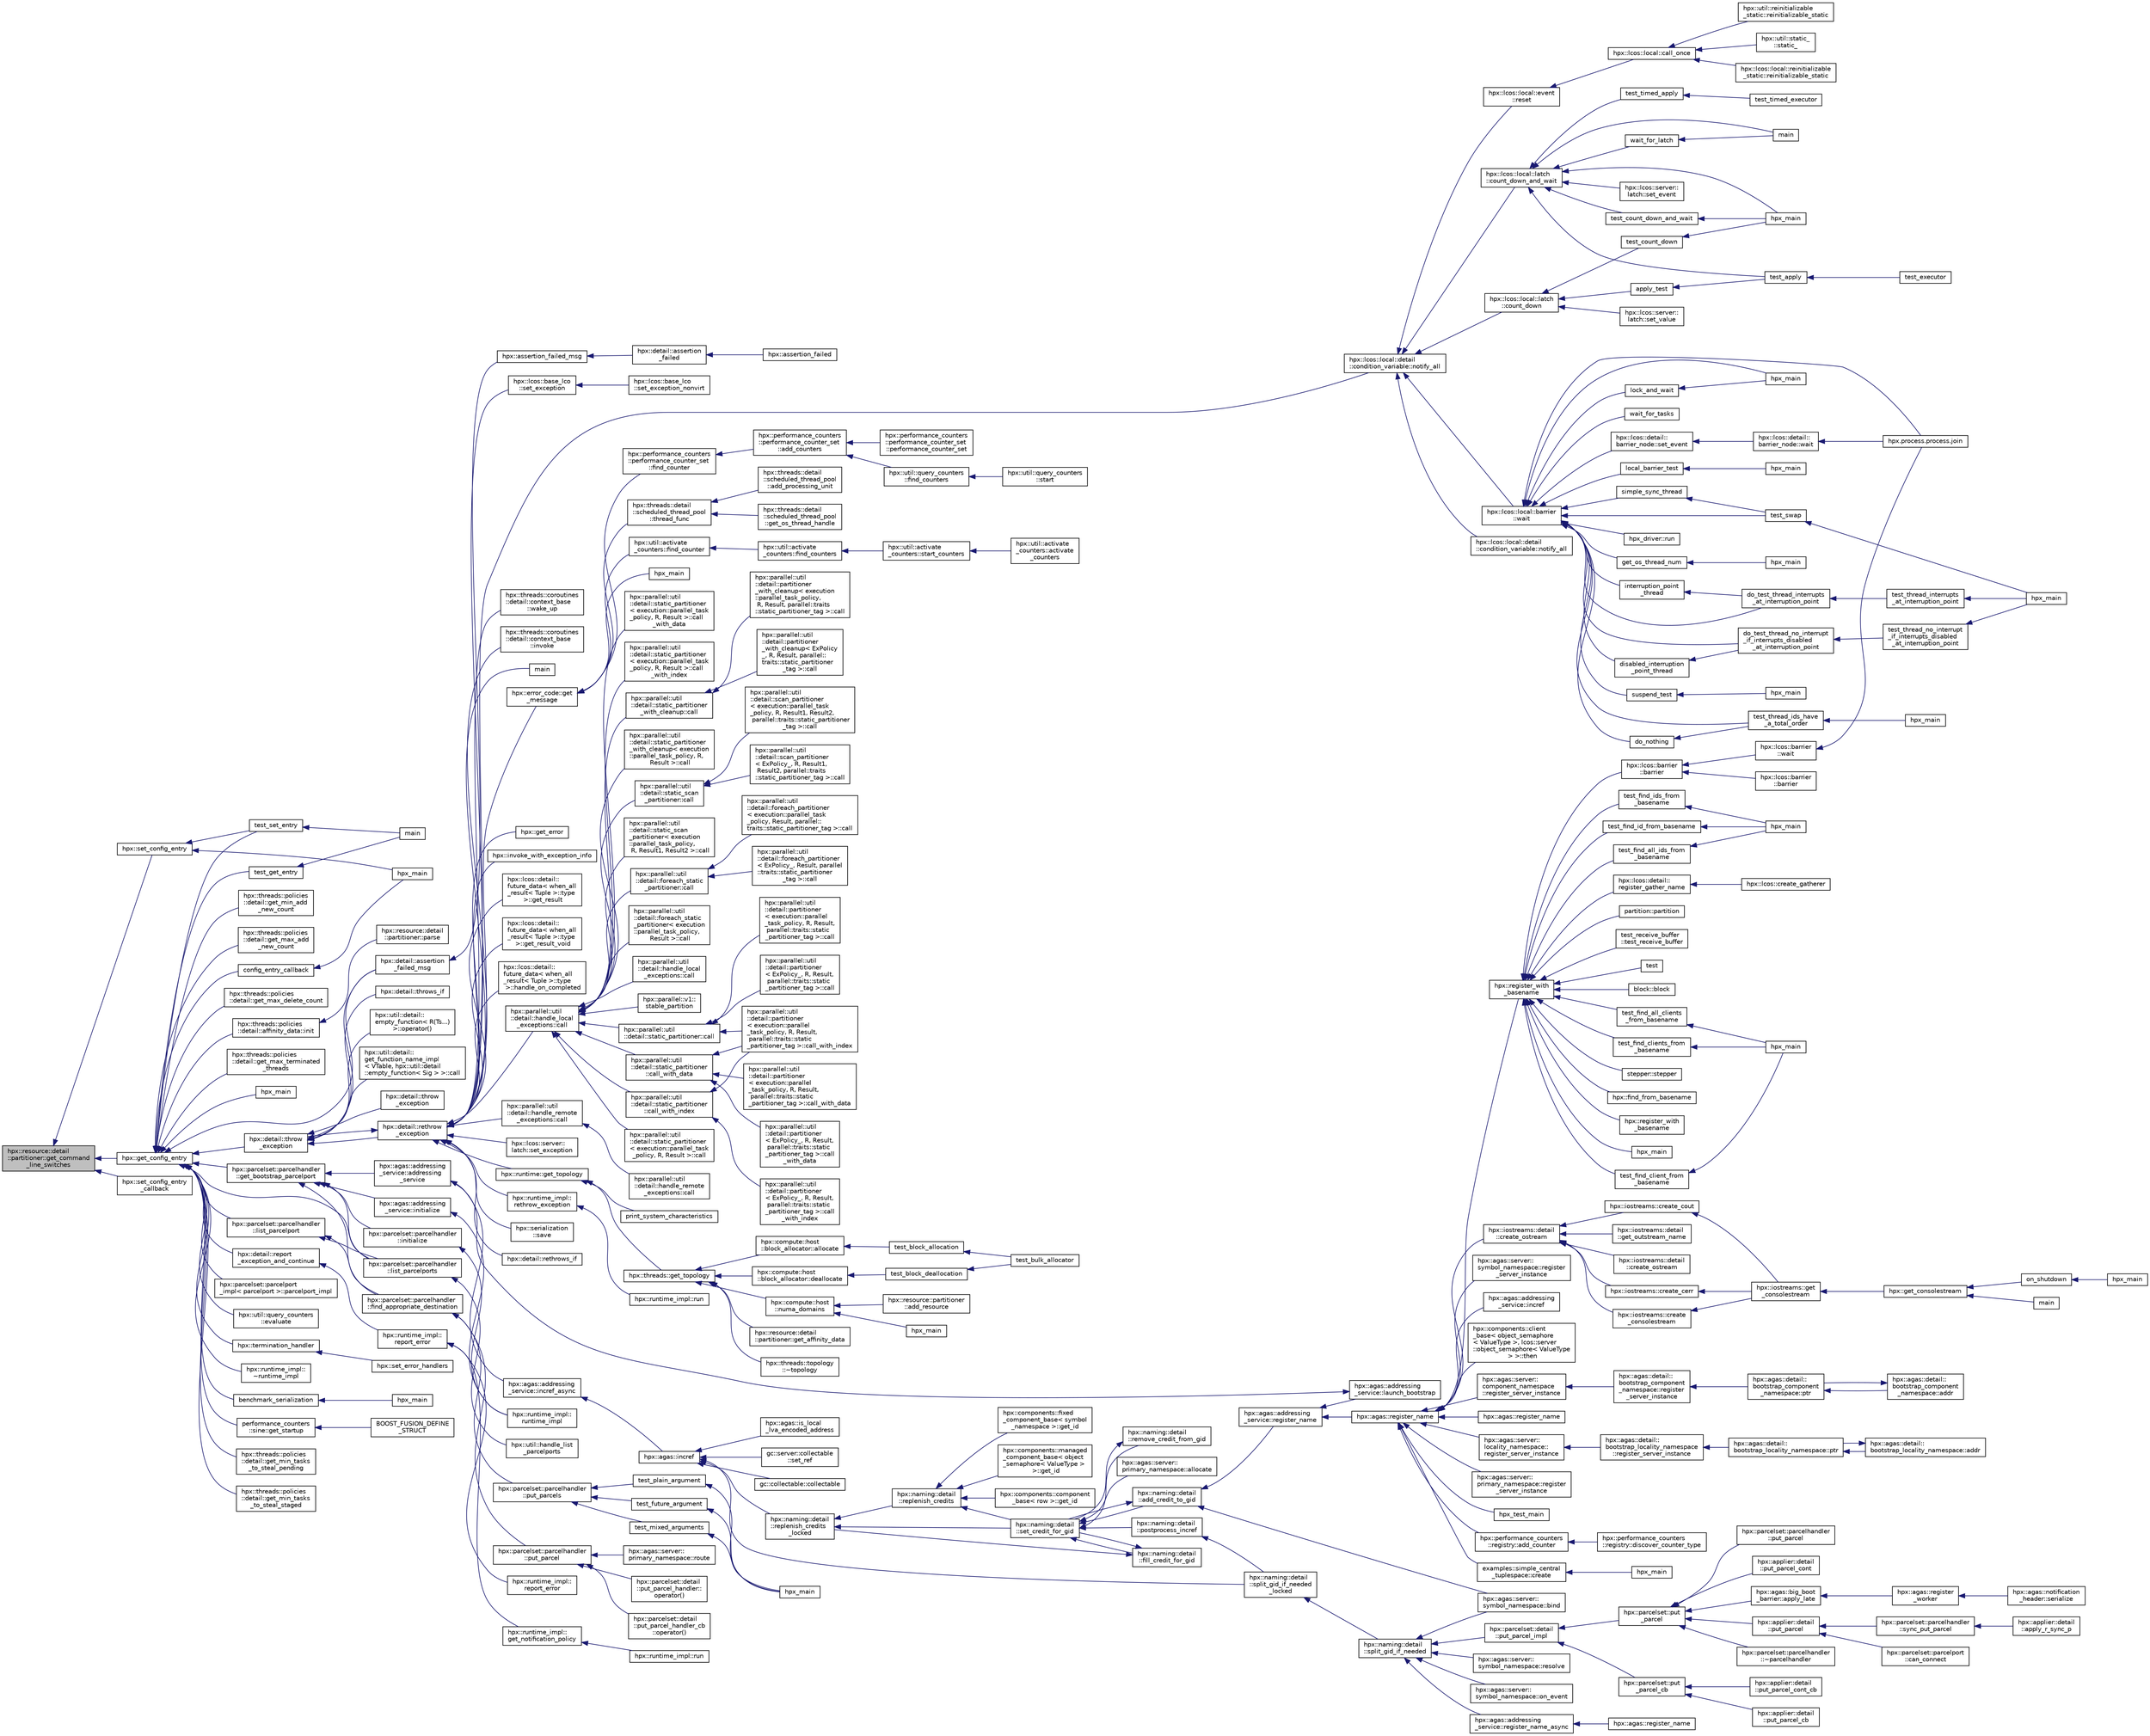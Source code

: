 digraph "hpx::resource::detail::partitioner::get_command_line_switches"
{
  edge [fontname="Helvetica",fontsize="10",labelfontname="Helvetica",labelfontsize="10"];
  node [fontname="Helvetica",fontsize="10",shape=record];
  rankdir="LR";
  Node448 [label="hpx::resource::detail\l::partitioner::get_command\l_line_switches",height=0.2,width=0.4,color="black", fillcolor="grey75", style="filled", fontcolor="black"];
  Node448 -> Node449 [dir="back",color="midnightblue",fontsize="10",style="solid",fontname="Helvetica"];
  Node449 [label="hpx::get_config_entry",height=0.2,width=0.4,color="black", fillcolor="white", style="filled",URL="$d8/d83/namespacehpx.html#a097240e6744bc8905f708932da401835",tooltip="Retrieve the string value of a configuration entry given by key. "];
  Node449 -> Node450 [dir="back",color="midnightblue",fontsize="10",style="solid",fontname="Helvetica"];
  Node450 [label="hpx::threads::policies\l::detail::affinity_data::init",height=0.2,width=0.4,color="black", fillcolor="white", style="filled",URL="$d7/d9b/structhpx_1_1threads_1_1policies_1_1detail_1_1affinity__data.html#af1b5d1af92b58e065b42048f9114f107"];
  Node450 -> Node451 [dir="back",color="midnightblue",fontsize="10",style="solid",fontname="Helvetica"];
  Node451 [label="hpx::resource::detail\l::partitioner::parse",height=0.2,width=0.4,color="black", fillcolor="white", style="filled",URL="$d0/dab/classhpx_1_1resource_1_1detail_1_1partitioner.html#a8319dd5018945e7d493f7a6d88a6ca02"];
  Node449 -> Node452 [dir="back",color="midnightblue",fontsize="10",style="solid",fontname="Helvetica"];
  Node452 [label="test_get_entry",height=0.2,width=0.4,color="black", fillcolor="white", style="filled",URL="$d8/dca/config__entry_8cpp.html#ad8e9eb11ed7126448958133601797c86"];
  Node452 -> Node453 [dir="back",color="midnightblue",fontsize="10",style="solid",fontname="Helvetica"];
  Node453 [label="main",height=0.2,width=0.4,color="black", fillcolor="white", style="filled",URL="$d8/dca/config__entry_8cpp.html#a0ddf1224851353fc92bfbff6f499fa97"];
  Node449 -> Node454 [dir="back",color="midnightblue",fontsize="10",style="solid",fontname="Helvetica"];
  Node454 [label="test_set_entry",height=0.2,width=0.4,color="black", fillcolor="white", style="filled",URL="$d8/dca/config__entry_8cpp.html#aeda7a9c06d7b614d53af495914f68a49"];
  Node454 -> Node453 [dir="back",color="midnightblue",fontsize="10",style="solid",fontname="Helvetica"];
  Node449 -> Node455 [dir="back",color="midnightblue",fontsize="10",style="solid",fontname="Helvetica"];
  Node455 [label="hpx_main",height=0.2,width=0.4,color="black", fillcolor="white", style="filled",URL="$d9/d26/configuration__1572_8cpp.html#ab1825231fb9efbfb464404767c072654"];
  Node449 -> Node456 [dir="back",color="midnightblue",fontsize="10",style="solid",fontname="Helvetica"];
  Node456 [label="hpx::detail::throw\l_exception",height=0.2,width=0.4,color="black", fillcolor="white", style="filled",URL="$d5/dbe/namespacehpx_1_1detail.html#a6366f24c7da7fddd56679cb4f108689d"];
  Node456 -> Node457 [dir="back",color="midnightblue",fontsize="10",style="solid",fontname="Helvetica"];
  Node457 [label="hpx::util::detail::\lempty_function\< R(Ts...)\l\>::operator()",height=0.2,width=0.4,color="black", fillcolor="white", style="filled",URL="$d8/d21/structhpx_1_1util_1_1detail_1_1empty__function_3_01_r_07_ts_8_8_8_08_4.html#adb431a3cceb8571dc9585ee569785162"];
  Node456 -> Node458 [dir="back",color="midnightblue",fontsize="10",style="solid",fontname="Helvetica"];
  Node458 [label="hpx::util::detail::\lget_function_name_impl\l\< VTable, hpx::util::detail\l::empty_function\< Sig \> \>::call",height=0.2,width=0.4,color="black", fillcolor="white", style="filled",URL="$d0/dd7/structhpx_1_1util_1_1detail_1_1get__function__name__impl_3_01_v_table_00_01hpx_1_1util_1_1detail8e73ebb974234b85000c33f4ae0f5f16.html#a75bf9540c81f7b5e41183f3205c12a62"];
  Node456 -> Node459 [dir="back",color="midnightblue",fontsize="10",style="solid",fontname="Helvetica"];
  Node459 [label="hpx::detail::assertion\l_failed_msg",height=0.2,width=0.4,color="black", fillcolor="white", style="filled",URL="$d5/dbe/namespacehpx_1_1detail.html#a078ade6d283dcb816b9295092df8bd7b"];
  Node459 -> Node460 [dir="back",color="midnightblue",fontsize="10",style="solid",fontname="Helvetica"];
  Node460 [label="hpx::assertion_failed_msg",height=0.2,width=0.4,color="black", fillcolor="white", style="filled",URL="$d8/d83/namespacehpx.html#a89481420ff4aeab8c105f891a54d05e7"];
  Node460 -> Node461 [dir="back",color="midnightblue",fontsize="10",style="solid",fontname="Helvetica"];
  Node461 [label="hpx::detail::assertion\l_failed",height=0.2,width=0.4,color="black", fillcolor="white", style="filled",URL="$d5/dbe/namespacehpx_1_1detail.html#a2d17d424c0a0fe9531ed345e974276e2"];
  Node461 -> Node462 [dir="back",color="midnightblue",fontsize="10",style="solid",fontname="Helvetica"];
  Node462 [label="hpx::assertion_failed",height=0.2,width=0.4,color="black", fillcolor="white", style="filled",URL="$d8/d83/namespacehpx.html#a28fef0a5f0bb88b48bb37829d1efeb83"];
  Node456 -> Node463 [dir="back",color="midnightblue",fontsize="10",style="solid",fontname="Helvetica"];
  Node463 [label="hpx::detail::throw\l_exception",height=0.2,width=0.4,color="black", fillcolor="white", style="filled",URL="$d5/dbe/namespacehpx_1_1detail.html#afe2ffcad03076b9ff496b50d1d8945b2"];
  Node456 -> Node464 [dir="back",color="midnightblue",fontsize="10",style="solid",fontname="Helvetica"];
  Node464 [label="hpx::detail::rethrow\l_exception",height=0.2,width=0.4,color="black", fillcolor="white", style="filled",URL="$d5/dbe/namespacehpx_1_1detail.html#aee8c9834a58f5c303ab3458b3b47d557"];
  Node464 -> Node465 [dir="back",color="midnightblue",fontsize="10",style="solid",fontname="Helvetica"];
  Node465 [label="hpx::lcos::base_lco\l::set_exception",height=0.2,width=0.4,color="black", fillcolor="white", style="filled",URL="$d4/d89/classhpx_1_1lcos_1_1base__lco.html#a85408899df98b05ceeb1aac31713f84d"];
  Node465 -> Node466 [dir="back",color="midnightblue",fontsize="10",style="solid",fontname="Helvetica"];
  Node466 [label="hpx::lcos::base_lco\l::set_exception_nonvirt",height=0.2,width=0.4,color="black", fillcolor="white", style="filled",URL="$d4/d89/classhpx_1_1lcos_1_1base__lco.html#a969b5d5ecc77e759c713a0bb7a9d39fa"];
  Node464 -> Node467 [dir="back",color="midnightblue",fontsize="10",style="solid",fontname="Helvetica"];
  Node467 [label="hpx::lcos::local::detail\l::condition_variable::notify_all",height=0.2,width=0.4,color="black", fillcolor="white", style="filled",URL="$d2/d39/classhpx_1_1lcos_1_1local_1_1detail_1_1condition__variable.html#adb0b4abe6f75aa3fad397b6a556ff1ae"];
  Node467 -> Node468 [dir="back",color="midnightblue",fontsize="10",style="solid",fontname="Helvetica"];
  Node468 [label="hpx::lcos::local::detail\l::condition_variable::notify_all",height=0.2,width=0.4,color="black", fillcolor="white", style="filled",URL="$d2/d39/classhpx_1_1lcos_1_1local_1_1detail_1_1condition__variable.html#ae669c43530443e8852760f51f0ee3862"];
  Node467 -> Node469 [dir="back",color="midnightblue",fontsize="10",style="solid",fontname="Helvetica"];
  Node469 [label="hpx::lcos::local::event\l::reset",height=0.2,width=0.4,color="black", fillcolor="white", style="filled",URL="$d2/d08/classhpx_1_1lcos_1_1local_1_1event.html#a1705a352cfae05961fe1f5c112199554",tooltip="Reset the event. "];
  Node469 -> Node470 [dir="back",color="midnightblue",fontsize="10",style="solid",fontname="Helvetica"];
  Node470 [label="hpx::lcos::local::call_once",height=0.2,width=0.4,color="black", fillcolor="white", style="filled",URL="$d0/d47/namespacehpx_1_1lcos_1_1local.html#a3fa67464391720578b24d35907853756"];
  Node470 -> Node471 [dir="back",color="midnightblue",fontsize="10",style="solid",fontname="Helvetica"];
  Node471 [label="hpx::lcos::local::reinitializable\l_static::reinitializable_static",height=0.2,width=0.4,color="black", fillcolor="white", style="filled",URL="$d4/d04/structhpx_1_1lcos_1_1local_1_1reinitializable__static.html#a5be89efcb123484e955a72ee512d0ea2"];
  Node470 -> Node472 [dir="back",color="midnightblue",fontsize="10",style="solid",fontname="Helvetica"];
  Node472 [label="hpx::util::reinitializable\l_static::reinitializable_static",height=0.2,width=0.4,color="black", fillcolor="white", style="filled",URL="$d2/db7/structhpx_1_1util_1_1reinitializable__static.html#a8ebb2d00ae9b9ed3bef5751a326e57b3"];
  Node470 -> Node473 [dir="back",color="midnightblue",fontsize="10",style="solid",fontname="Helvetica"];
  Node473 [label="hpx::util::static_\l::static_",height=0.2,width=0.4,color="black", fillcolor="white", style="filled",URL="$d3/dbb/structhpx_1_1util_1_1static__.html#a469d6f838e6368a1517bc1082099b8da"];
  Node467 -> Node474 [dir="back",color="midnightblue",fontsize="10",style="solid",fontname="Helvetica"];
  Node474 [label="hpx::lcos::local::latch\l::count_down_and_wait",height=0.2,width=0.4,color="black", fillcolor="white", style="filled",URL="$dd/de7/classhpx_1_1lcos_1_1local_1_1latch.html#adefe7460a4205b19b2d7db2390673685"];
  Node474 -> Node475 [dir="back",color="midnightblue",fontsize="10",style="solid",fontname="Helvetica"];
  Node475 [label="wait_for_latch",height=0.2,width=0.4,color="black", fillcolor="white", style="filled",URL="$d3/dd4/enumerate__threads_8cpp.html#a1044b11869f3225fc64846d4674c34a0"];
  Node475 -> Node476 [dir="back",color="midnightblue",fontsize="10",style="solid",fontname="Helvetica"];
  Node476 [label="main",height=0.2,width=0.4,color="black", fillcolor="white", style="filled",URL="$d3/dd4/enumerate__threads_8cpp.html#ae66f6b31b5ad750f1fe042a706a4e3d4"];
  Node474 -> Node476 [dir="back",color="midnightblue",fontsize="10",style="solid",fontname="Helvetica"];
  Node474 -> Node477 [dir="back",color="midnightblue",fontsize="10",style="solid",fontname="Helvetica"];
  Node477 [label="hpx::lcos::server::\llatch::set_event",height=0.2,width=0.4,color="black", fillcolor="white", style="filled",URL="$d7/d72/classhpx_1_1lcos_1_1server_1_1latch.html#ad456d4a188574ebc6bdb53f626cb8b27"];
  Node474 -> Node478 [dir="back",color="midnightblue",fontsize="10",style="solid",fontname="Helvetica"];
  Node478 [label="test_count_down_and_wait",height=0.2,width=0.4,color="black", fillcolor="white", style="filled",URL="$d4/db4/local__latch_8cpp.html#a835e7630881efa4fb379972b0dc2fdb1"];
  Node478 -> Node479 [dir="back",color="midnightblue",fontsize="10",style="solid",fontname="Helvetica"];
  Node479 [label="hpx_main",height=0.2,width=0.4,color="black", fillcolor="white", style="filled",URL="$d4/db4/local__latch_8cpp.html#aefd26dd818037509b2241068d57e3e1d"];
  Node474 -> Node479 [dir="back",color="midnightblue",fontsize="10",style="solid",fontname="Helvetica"];
  Node474 -> Node480 [dir="back",color="midnightblue",fontsize="10",style="solid",fontname="Helvetica"];
  Node480 [label="test_apply",height=0.2,width=0.4,color="black", fillcolor="white", style="filled",URL="$d8/d83/minimal__async__executor_8cpp.html#a5f84f0aa2a8c7b97a91aff6d6eb013fc"];
  Node480 -> Node481 [dir="back",color="midnightblue",fontsize="10",style="solid",fontname="Helvetica"];
  Node481 [label="test_executor",height=0.2,width=0.4,color="black", fillcolor="white", style="filled",URL="$d8/d83/minimal__async__executor_8cpp.html#a12065ee56eec28d3895ba316405a7116"];
  Node474 -> Node482 [dir="back",color="midnightblue",fontsize="10",style="solid",fontname="Helvetica"];
  Node482 [label="test_timed_apply",height=0.2,width=0.4,color="black", fillcolor="white", style="filled",URL="$d7/de3/minimal__timed__async__executor_8cpp.html#a4efa415d3bbbec720c16e167505810e9"];
  Node482 -> Node483 [dir="back",color="midnightblue",fontsize="10",style="solid",fontname="Helvetica"];
  Node483 [label="test_timed_executor",height=0.2,width=0.4,color="black", fillcolor="white", style="filled",URL="$d7/de3/minimal__timed__async__executor_8cpp.html#a4e2d002d587a77e84eb27f1f903f5094"];
  Node467 -> Node484 [dir="back",color="midnightblue",fontsize="10",style="solid",fontname="Helvetica"];
  Node484 [label="hpx::lcos::local::latch\l::count_down",height=0.2,width=0.4,color="black", fillcolor="white", style="filled",URL="$dd/de7/classhpx_1_1lcos_1_1local_1_1latch.html#aef25cea98d12a646af282d0251583d53"];
  Node484 -> Node485 [dir="back",color="midnightblue",fontsize="10",style="solid",fontname="Helvetica"];
  Node485 [label="hpx::lcos::server::\llatch::set_value",height=0.2,width=0.4,color="black", fillcolor="white", style="filled",URL="$d7/d72/classhpx_1_1lcos_1_1server_1_1latch.html#a547d6f9581fc315e3ab990be67bfa5eb",tooltip="This is invoked whenever the count_down() function is called. "];
  Node484 -> Node486 [dir="back",color="midnightblue",fontsize="10",style="solid",fontname="Helvetica"];
  Node486 [label="test_count_down",height=0.2,width=0.4,color="black", fillcolor="white", style="filled",URL="$d4/db4/local__latch_8cpp.html#a6920c9633d0c95c497d3a4ee446a2bc5"];
  Node486 -> Node479 [dir="back",color="midnightblue",fontsize="10",style="solid",fontname="Helvetica"];
  Node484 -> Node487 [dir="back",color="midnightblue",fontsize="10",style="solid",fontname="Helvetica"];
  Node487 [label="apply_test",height=0.2,width=0.4,color="black", fillcolor="white", style="filled",URL="$d8/d83/minimal__async__executor_8cpp.html#a7e42b6242cfc769ca209a7d7db8e7f16"];
  Node487 -> Node480 [dir="back",color="midnightblue",fontsize="10",style="solid",fontname="Helvetica"];
  Node467 -> Node488 [dir="back",color="midnightblue",fontsize="10",style="solid",fontname="Helvetica"];
  Node488 [label="hpx::lcos::local::barrier\l::wait",height=0.2,width=0.4,color="black", fillcolor="white", style="filled",URL="$da/d43/classhpx_1_1lcos_1_1local_1_1barrier.html#ae3374c182ffd12c9975963139b6f9255"];
  Node488 -> Node489 [dir="back",color="midnightblue",fontsize="10",style="solid",fontname="Helvetica"];
  Node489 [label="hpx::lcos::detail::\lbarrier_node::set_event",height=0.2,width=0.4,color="black", fillcolor="white", style="filled",URL="$dc/dd7/structhpx_1_1lcos_1_1detail_1_1barrier__node.html#a7c4df1612298d6bca82818ad1ab263e7"];
  Node489 -> Node490 [dir="back",color="midnightblue",fontsize="10",style="solid",fontname="Helvetica"];
  Node490 [label="hpx::lcos::detail::\lbarrier_node::wait",height=0.2,width=0.4,color="black", fillcolor="white", style="filled",URL="$dc/dd7/structhpx_1_1lcos_1_1detail_1_1barrier__node.html#aa4e3bd2f6143714f869892b8e992c45e"];
  Node490 -> Node491 [dir="back",color="midnightblue",fontsize="10",style="solid",fontname="Helvetica"];
  Node491 [label="hpx.process.process.join",height=0.2,width=0.4,color="black", fillcolor="white", style="filled",URL="$d3/d41/classhpx_1_1process_1_1process.html#acc7ec4687f3bf5ae121ef7b494d991d8"];
  Node488 -> Node492 [dir="back",color="midnightblue",fontsize="10",style="solid",fontname="Helvetica"];
  Node492 [label="lock_and_wait",height=0.2,width=0.4,color="black", fillcolor="white", style="filled",URL="$d5/dca/hpx__thread__phase_8cpp.html#a33ae614742af7a5d14a763390f10b5ce"];
  Node492 -> Node493 [dir="back",color="midnightblue",fontsize="10",style="solid",fontname="Helvetica"];
  Node493 [label="hpx_main",height=0.2,width=0.4,color="black", fillcolor="white", style="filled",URL="$d5/dca/hpx__thread__phase_8cpp.html#aaf67a3863f19ff7033e239ebb1204fb7"];
  Node488 -> Node493 [dir="back",color="midnightblue",fontsize="10",style="solid",fontname="Helvetica"];
  Node488 -> Node494 [dir="back",color="midnightblue",fontsize="10",style="solid",fontname="Helvetica"];
  Node494 [label="hpx_driver::run",height=0.2,width=0.4,color="black", fillcolor="white", style="filled",URL="$df/d10/structhpx__driver.html#a18f4851aebac8f2b382fae393675108f"];
  Node488 -> Node495 [dir="back",color="midnightblue",fontsize="10",style="solid",fontname="Helvetica"];
  Node495 [label="local_barrier_test",height=0.2,width=0.4,color="black", fillcolor="white", style="filled",URL="$d2/db4/tests_2unit_2lcos_2local__barrier_8cpp.html#aa0780d94f0cd2b7fb0085691df108c5d"];
  Node495 -> Node496 [dir="back",color="midnightblue",fontsize="10",style="solid",fontname="Helvetica"];
  Node496 [label="hpx_main",height=0.2,width=0.4,color="black", fillcolor="white", style="filled",URL="$d2/db4/tests_2unit_2lcos_2local__barrier_8cpp.html#aaf67a3863f19ff7033e239ebb1204fb7"];
  Node488 -> Node497 [dir="back",color="midnightblue",fontsize="10",style="solid",fontname="Helvetica"];
  Node497 [label="get_os_thread_num",height=0.2,width=0.4,color="black", fillcolor="white", style="filled",URL="$d2/dfb/os__thread__num_8cpp.html#a4e93c08a1dab5895036ff150c5cbf0aa"];
  Node497 -> Node498 [dir="back",color="midnightblue",fontsize="10",style="solid",fontname="Helvetica"];
  Node498 [label="hpx_main",height=0.2,width=0.4,color="black", fillcolor="white", style="filled",URL="$d2/dfb/os__thread__num_8cpp.html#aaf67a3863f19ff7033e239ebb1204fb7"];
  Node488 -> Node491 [dir="back",color="midnightblue",fontsize="10",style="solid",fontname="Helvetica"];
  Node488 -> Node499 [dir="back",color="midnightblue",fontsize="10",style="solid",fontname="Helvetica"];
  Node499 [label="interruption_point\l_thread",height=0.2,width=0.4,color="black", fillcolor="white", style="filled",URL="$d0/d4e/tests_2unit_2threads_2thread_8cpp.html#a4ed7731f04404da6ea18c2204329f7cb"];
  Node499 -> Node500 [dir="back",color="midnightblue",fontsize="10",style="solid",fontname="Helvetica"];
  Node500 [label="do_test_thread_interrupts\l_at_interruption_point",height=0.2,width=0.4,color="black", fillcolor="white", style="filled",URL="$d0/d4e/tests_2unit_2threads_2thread_8cpp.html#a1592be75203d2ef54f0a19832cacecf8"];
  Node500 -> Node501 [dir="back",color="midnightblue",fontsize="10",style="solid",fontname="Helvetica"];
  Node501 [label="test_thread_interrupts\l_at_interruption_point",height=0.2,width=0.4,color="black", fillcolor="white", style="filled",URL="$d0/d4e/tests_2unit_2threads_2thread_8cpp.html#a4a6a8c2918dcd825da0102f3a63bf24a"];
  Node501 -> Node502 [dir="back",color="midnightblue",fontsize="10",style="solid",fontname="Helvetica"];
  Node502 [label="hpx_main",height=0.2,width=0.4,color="black", fillcolor="white", style="filled",URL="$d0/d4e/tests_2unit_2threads_2thread_8cpp.html#a255f773d830db5ca937cff11c2692fa2"];
  Node488 -> Node500 [dir="back",color="midnightblue",fontsize="10",style="solid",fontname="Helvetica"];
  Node488 -> Node503 [dir="back",color="midnightblue",fontsize="10",style="solid",fontname="Helvetica"];
  Node503 [label="disabled_interruption\l_point_thread",height=0.2,width=0.4,color="black", fillcolor="white", style="filled",URL="$d0/d4e/tests_2unit_2threads_2thread_8cpp.html#a36cf1f1e669661313a3a2657b174f7c2"];
  Node503 -> Node504 [dir="back",color="midnightblue",fontsize="10",style="solid",fontname="Helvetica"];
  Node504 [label="do_test_thread_no_interrupt\l_if_interrupts_disabled\l_at_interruption_point",height=0.2,width=0.4,color="black", fillcolor="white", style="filled",URL="$d0/d4e/tests_2unit_2threads_2thread_8cpp.html#a83a3b29d9f2edb5952625e72f9651985"];
  Node504 -> Node505 [dir="back",color="midnightblue",fontsize="10",style="solid",fontname="Helvetica"];
  Node505 [label="test_thread_no_interrupt\l_if_interrupts_disabled\l_at_interruption_point",height=0.2,width=0.4,color="black", fillcolor="white", style="filled",URL="$d0/d4e/tests_2unit_2threads_2thread_8cpp.html#ae8589f467c87f24293dd95710b4d8374"];
  Node505 -> Node502 [dir="back",color="midnightblue",fontsize="10",style="solid",fontname="Helvetica"];
  Node488 -> Node504 [dir="back",color="midnightblue",fontsize="10",style="solid",fontname="Helvetica"];
  Node488 -> Node506 [dir="back",color="midnightblue",fontsize="10",style="solid",fontname="Helvetica"];
  Node506 [label="simple_sync_thread",height=0.2,width=0.4,color="black", fillcolor="white", style="filled",URL="$d0/d4e/tests_2unit_2threads_2thread_8cpp.html#aafe091deb4ce014ec0d8354ca4219cb3"];
  Node506 -> Node507 [dir="back",color="midnightblue",fontsize="10",style="solid",fontname="Helvetica"];
  Node507 [label="test_swap",height=0.2,width=0.4,color="black", fillcolor="white", style="filled",URL="$d0/d4e/tests_2unit_2threads_2thread_8cpp.html#aa9645d2d1912efd27e83867429e862d0"];
  Node507 -> Node502 [dir="back",color="midnightblue",fontsize="10",style="solid",fontname="Helvetica"];
  Node488 -> Node507 [dir="back",color="midnightblue",fontsize="10",style="solid",fontname="Helvetica"];
  Node488 -> Node508 [dir="back",color="midnightblue",fontsize="10",style="solid",fontname="Helvetica"];
  Node508 [label="do_nothing",height=0.2,width=0.4,color="black", fillcolor="white", style="filled",URL="$df/d88/thread__id_8cpp.html#ad27c188384788837a2a71dde38635725"];
  Node508 -> Node509 [dir="back",color="midnightblue",fontsize="10",style="solid",fontname="Helvetica"];
  Node509 [label="test_thread_ids_have\l_a_total_order",height=0.2,width=0.4,color="black", fillcolor="white", style="filled",URL="$df/d88/thread__id_8cpp.html#a95604be93f5422b5bc87778cff21bde1"];
  Node509 -> Node510 [dir="back",color="midnightblue",fontsize="10",style="solid",fontname="Helvetica"];
  Node510 [label="hpx_main",height=0.2,width=0.4,color="black", fillcolor="white", style="filled",URL="$df/d88/thread__id_8cpp.html#a255f773d830db5ca937cff11c2692fa2"];
  Node488 -> Node509 [dir="back",color="midnightblue",fontsize="10",style="solid",fontname="Helvetica"];
  Node488 -> Node511 [dir="back",color="midnightblue",fontsize="10",style="solid",fontname="Helvetica"];
  Node511 [label="suspend_test",height=0.2,width=0.4,color="black", fillcolor="white", style="filled",URL="$db/d59/thread__suspend__duration_8cpp.html#a51db1109c6dea5b277ccfc6e1a2e0a18"];
  Node511 -> Node512 [dir="back",color="midnightblue",fontsize="10",style="solid",fontname="Helvetica"];
  Node512 [label="hpx_main",height=0.2,width=0.4,color="black", fillcolor="white", style="filled",URL="$db/d59/thread__suspend__duration_8cpp.html#aaf67a3863f19ff7033e239ebb1204fb7"];
  Node488 -> Node513 [dir="back",color="midnightblue",fontsize="10",style="solid",fontname="Helvetica"];
  Node513 [label="wait_for_tasks",height=0.2,width=0.4,color="black", fillcolor="white", style="filled",URL="$df/de1/timed__task__spawn_8cpp.html#a9343f118f9876c51c2ce9a733a41320f"];
  Node464 -> Node514 [dir="back",color="midnightblue",fontsize="10",style="solid",fontname="Helvetica"];
  Node514 [label="hpx::threads::coroutines\l::detail::context_base\l::wake_up",height=0.2,width=0.4,color="black", fillcolor="white", style="filled",URL="$db/d5b/classhpx_1_1threads_1_1coroutines_1_1detail_1_1context__base.html#a8f68992ba47147b3cf0d986cb3c00cac"];
  Node464 -> Node515 [dir="back",color="midnightblue",fontsize="10",style="solid",fontname="Helvetica"];
  Node515 [label="hpx::threads::coroutines\l::detail::context_base\l::invoke",height=0.2,width=0.4,color="black", fillcolor="white", style="filled",URL="$db/d5b/classhpx_1_1threads_1_1coroutines_1_1detail_1_1context__base.html#a4551597fa028f3591d03b0812e4a9915"];
  Node464 -> Node516 [dir="back",color="midnightblue",fontsize="10",style="solid",fontname="Helvetica"];
  Node516 [label="main",height=0.2,width=0.4,color="black", fillcolor="white", style="filled",URL="$d7/d51/cxx11__std__exception__ptr_8cpp.html#ae66f6b31b5ad750f1fe042a706a4e3d4"];
  Node464 -> Node517 [dir="back",color="midnightblue",fontsize="10",style="solid",fontname="Helvetica"];
  Node517 [label="hpx::error_code::get\l_message",height=0.2,width=0.4,color="black", fillcolor="white", style="filled",URL="$d0/ddf/classhpx_1_1error__code.html#a70ab613bf2dfd57edc658b4acc680a63"];
  Node517 -> Node518 [dir="back",color="midnightblue",fontsize="10",style="solid",fontname="Helvetica"];
  Node518 [label="hpx::util::activate\l_counters::find_counter",height=0.2,width=0.4,color="black", fillcolor="white", style="filled",URL="$d9/d0b/classhpx_1_1util_1_1activate__counters.html#acc7f93dc5cd3bf46dbcfbe72012f2ff6"];
  Node518 -> Node519 [dir="back",color="midnightblue",fontsize="10",style="solid",fontname="Helvetica"];
  Node519 [label="hpx::util::activate\l_counters::find_counters",height=0.2,width=0.4,color="black", fillcolor="white", style="filled",URL="$d9/d0b/classhpx_1_1util_1_1activate__counters.html#a797f766dd5e2416f54a5a91b267bedd4"];
  Node519 -> Node520 [dir="back",color="midnightblue",fontsize="10",style="solid",fontname="Helvetica"];
  Node520 [label="hpx::util::activate\l_counters::start_counters",height=0.2,width=0.4,color="black", fillcolor="white", style="filled",URL="$d9/d0b/classhpx_1_1util_1_1activate__counters.html#af2193bbb81054707baea1f8f19d63ddf"];
  Node520 -> Node521 [dir="back",color="midnightblue",fontsize="10",style="solid",fontname="Helvetica"];
  Node521 [label="hpx::util::activate\l_counters::activate\l_counters",height=0.2,width=0.4,color="black", fillcolor="white", style="filled",URL="$d9/d0b/classhpx_1_1util_1_1activate__counters.html#a58030114fe706c120ec4d6d793da25d7"];
  Node517 -> Node522 [dir="back",color="midnightblue",fontsize="10",style="solid",fontname="Helvetica"];
  Node522 [label="hpx_main",height=0.2,width=0.4,color="black", fillcolor="white", style="filled",URL="$d9/d96/error__handling_8cpp.html#aefd26dd818037509b2241068d57e3e1d"];
  Node517 -> Node523 [dir="back",color="midnightblue",fontsize="10",style="solid",fontname="Helvetica"];
  Node523 [label="hpx::performance_counters\l::performance_counter_set\l::find_counter",height=0.2,width=0.4,color="black", fillcolor="white", style="filled",URL="$df/d08/classhpx_1_1performance__counters_1_1performance__counter__set.html#a848fe9c57582888c33da9340854c43ae"];
  Node523 -> Node524 [dir="back",color="midnightblue",fontsize="10",style="solid",fontname="Helvetica"];
  Node524 [label="hpx::performance_counters\l::performance_counter_set\l::add_counters",height=0.2,width=0.4,color="black", fillcolor="white", style="filled",URL="$df/d08/classhpx_1_1performance__counters_1_1performance__counter__set.html#a82a5e55260f2b6380aea7a67db23ee37"];
  Node524 -> Node525 [dir="back",color="midnightblue",fontsize="10",style="solid",fontname="Helvetica"];
  Node525 [label="hpx::performance_counters\l::performance_counter_set\l::performance_counter_set",height=0.2,width=0.4,color="black", fillcolor="white", style="filled",URL="$df/d08/classhpx_1_1performance__counters_1_1performance__counter__set.html#a98a228aa71d402b00fb39dcd660aa80f"];
  Node524 -> Node526 [dir="back",color="midnightblue",fontsize="10",style="solid",fontname="Helvetica"];
  Node526 [label="hpx::util::query_counters\l::find_counters",height=0.2,width=0.4,color="black", fillcolor="white", style="filled",URL="$de/ddf/classhpx_1_1util_1_1query__counters.html#a5348e11b9ef51989bcebe43621816a28"];
  Node526 -> Node527 [dir="back",color="midnightblue",fontsize="10",style="solid",fontname="Helvetica"];
  Node527 [label="hpx::util::query_counters\l::start",height=0.2,width=0.4,color="black", fillcolor="white", style="filled",URL="$de/ddf/classhpx_1_1util_1_1query__counters.html#aa24a6ab24531938c6bd7b143bc8857ad"];
  Node517 -> Node528 [dir="back",color="midnightblue",fontsize="10",style="solid",fontname="Helvetica"];
  Node528 [label="hpx::threads::detail\l::scheduled_thread_pool\l::thread_func",height=0.2,width=0.4,color="black", fillcolor="white", style="filled",URL="$d2/df7/classhpx_1_1threads_1_1detail_1_1scheduled__thread__pool.html#a32d8c1d6d55b20d42149c5710792142f"];
  Node528 -> Node529 [dir="back",color="midnightblue",fontsize="10",style="solid",fontname="Helvetica"];
  Node529 [label="hpx::threads::detail\l::scheduled_thread_pool\l::get_os_thread_handle",height=0.2,width=0.4,color="black", fillcolor="white", style="filled",URL="$d2/df7/classhpx_1_1threads_1_1detail_1_1scheduled__thread__pool.html#a18f2b38df9ce10cde72b3a19174b18fe"];
  Node528 -> Node530 [dir="back",color="midnightblue",fontsize="10",style="solid",fontname="Helvetica"];
  Node530 [label="hpx::threads::detail\l::scheduled_thread_pool\l::add_processing_unit",height=0.2,width=0.4,color="black", fillcolor="white", style="filled",URL="$d2/df7/classhpx_1_1threads_1_1detail_1_1scheduled__thread__pool.html#a83df1a54306c268c2cc95d0c4b9b9eb6"];
  Node464 -> Node456 [dir="back",color="midnightblue",fontsize="10",style="solid",fontname="Helvetica"];
  Node464 -> Node531 [dir="back",color="midnightblue",fontsize="10",style="solid",fontname="Helvetica"];
  Node531 [label="hpx::get_error",height=0.2,width=0.4,color="black", fillcolor="white", style="filled",URL="$d8/d83/namespacehpx.html#a1ff429d6f7614262d7992fb9571b38b8"];
  Node464 -> Node532 [dir="back",color="midnightblue",fontsize="10",style="solid",fontname="Helvetica"];
  Node532 [label="hpx::invoke_with_exception_info",height=0.2,width=0.4,color="black", fillcolor="white", style="filled",URL="$d8/d83/namespacehpx.html#aa44c53a25b8fa7b5ae7d2bc8ad23ab92"];
  Node464 -> Node533 [dir="back",color="midnightblue",fontsize="10",style="solid",fontname="Helvetica"];
  Node533 [label="hpx::lcos::detail::\lfuture_data\< when_all\l_result\< Tuple \>::type\l \>::get_result",height=0.2,width=0.4,color="black", fillcolor="white", style="filled",URL="$d9/dfd/structhpx_1_1lcos_1_1detail_1_1future__data.html#adc2a0614ee2b64aecba45d60c20d19e1"];
  Node464 -> Node534 [dir="back",color="midnightblue",fontsize="10",style="solid",fontname="Helvetica"];
  Node534 [label="hpx::lcos::detail::\lfuture_data\< when_all\l_result\< Tuple \>::type\l \>::get_result_void",height=0.2,width=0.4,color="black", fillcolor="white", style="filled",URL="$d9/dfd/structhpx_1_1lcos_1_1detail_1_1future__data.html#a841ffe7b74fac6f7b4e3e04fd1440032"];
  Node464 -> Node535 [dir="back",color="midnightblue",fontsize="10",style="solid",fontname="Helvetica"];
  Node535 [label="hpx::lcos::detail::\lfuture_data\< when_all\l_result\< Tuple \>::type\l \>::handle_on_completed",height=0.2,width=0.4,color="black", fillcolor="white", style="filled",URL="$d9/dfd/structhpx_1_1lcos_1_1detail_1_1future__data.html#a61ebb8bee6419e6c3d591b1b88e50641"];
  Node464 -> Node536 [dir="back",color="midnightblue",fontsize="10",style="solid",fontname="Helvetica"];
  Node536 [label="hpx::parallel::util\l::detail::handle_local\l_exceptions::call",height=0.2,width=0.4,color="black", fillcolor="white", style="filled",URL="$d0/d5e/structhpx_1_1parallel_1_1util_1_1detail_1_1handle__local__exceptions.html#a56a599a341f75bf04abe06002fd64e12"];
  Node536 -> Node537 [dir="back",color="midnightblue",fontsize="10",style="solid",fontname="Helvetica"];
  Node537 [label="hpx::parallel::util\l::detail::foreach_static\l_partitioner::call",height=0.2,width=0.4,color="black", fillcolor="white", style="filled",URL="$d6/d6a/structhpx_1_1parallel_1_1util_1_1detail_1_1foreach__static__partitioner.html#adacc835452ced27726fb88e340a65546"];
  Node537 -> Node538 [dir="back",color="midnightblue",fontsize="10",style="solid",fontname="Helvetica"];
  Node538 [label="hpx::parallel::util\l::detail::foreach_partitioner\l\< ExPolicy_, Result, parallel\l::traits::static_partitioner\l_tag \>::call",height=0.2,width=0.4,color="black", fillcolor="white", style="filled",URL="$db/d4c/structhpx_1_1parallel_1_1util_1_1detail_1_1foreach__partitioner_3_01_ex_policy___00_01_result_00f0905d86233521b217e190864e1ef9bf.html#aec3e49e5b0760bc3e17e7151fbb130db"];
  Node537 -> Node539 [dir="back",color="midnightblue",fontsize="10",style="solid",fontname="Helvetica"];
  Node539 [label="hpx::parallel::util\l::detail::foreach_partitioner\l\< execution::parallel_task\l_policy, Result, parallel::\ltraits::static_partitioner_tag \>::call",height=0.2,width=0.4,color="black", fillcolor="white", style="filled",URL="$dc/dea/structhpx_1_1parallel_1_1util_1_1detail_1_1foreach__partitioner_3_01execution_1_1parallel__task_15c413fade2c2ea381c529c90fb01b95.html#a8231aec9aa2b550686dfb09068355222"];
  Node536 -> Node540 [dir="back",color="midnightblue",fontsize="10",style="solid",fontname="Helvetica"];
  Node540 [label="hpx::parallel::util\l::detail::foreach_static\l_partitioner\< execution\l::parallel_task_policy,\l Result \>::call",height=0.2,width=0.4,color="black", fillcolor="white", style="filled",URL="$dc/d70/structhpx_1_1parallel_1_1util_1_1detail_1_1foreach__static__partitioner_3_01execution_1_1paralle8626d5c4384767c8555b9966fc809b75.html#a4879597fc0c82d45142cb561100c86f4"];
  Node536 -> Node541 [dir="back",color="midnightblue",fontsize="10",style="solid",fontname="Helvetica"];
  Node541 [label="hpx::parallel::util\l::detail::handle_local\l_exceptions::call",height=0.2,width=0.4,color="black", fillcolor="white", style="filled",URL="$d0/d5e/structhpx_1_1parallel_1_1util_1_1detail_1_1handle__local__exceptions.html#a65f1c0a8c9b34942d93b3cd71faf8bb0"];
  Node536 -> Node542 [dir="back",color="midnightblue",fontsize="10",style="solid",fontname="Helvetica"];
  Node542 [label="hpx::parallel::v1::\lstable_partition",height=0.2,width=0.4,color="black", fillcolor="white", style="filled",URL="$db/db9/namespacehpx_1_1parallel_1_1v1.html#aed728fb959fc65925bdf19b9ae48d206"];
  Node536 -> Node543 [dir="back",color="midnightblue",fontsize="10",style="solid",fontname="Helvetica"];
  Node543 [label="hpx::parallel::util\l::detail::static_partitioner::call",height=0.2,width=0.4,color="black", fillcolor="white", style="filled",URL="$d0/d26/structhpx_1_1parallel_1_1util_1_1detail_1_1static__partitioner.html#a55606c265351f432a032ffd3f526c9f0"];
  Node543 -> Node544 [dir="back",color="midnightblue",fontsize="10",style="solid",fontname="Helvetica"];
  Node544 [label="hpx::parallel::util\l::detail::partitioner\l\< ExPolicy_, R, Result,\l parallel::traits::static\l_partitioner_tag \>::call",height=0.2,width=0.4,color="black", fillcolor="white", style="filled",URL="$d9/da6/structhpx_1_1parallel_1_1util_1_1detail_1_1partitioner_3_01_ex_policy___00_01_r_00_01_result_00_f9188a728fbca94eb87dd779d6a026dd.html#a175d427f7214fb0049495e41dc2a54e1"];
  Node543 -> Node545 [dir="back",color="midnightblue",fontsize="10",style="solid",fontname="Helvetica"];
  Node545 [label="hpx::parallel::util\l::detail::partitioner\l\< execution::parallel\l_task_policy, R, Result,\l parallel::traits::static\l_partitioner_tag \>::call",height=0.2,width=0.4,color="black", fillcolor="white", style="filled",URL="$d2/d63/structhpx_1_1parallel_1_1util_1_1detail_1_1partitioner_3_01execution_1_1parallel__task__policy_0969c76df517dcec21fca7bbe6c5e8dec.html#a9fc3a0dd370ba00d8094b228c71ea206"];
  Node543 -> Node546 [dir="back",color="midnightblue",fontsize="10",style="solid",fontname="Helvetica"];
  Node546 [label="hpx::parallel::util\l::detail::partitioner\l\< execution::parallel\l_task_policy, R, Result,\l parallel::traits::static\l_partitioner_tag \>::call_with_index",height=0.2,width=0.4,color="black", fillcolor="white", style="filled",URL="$d2/d63/structhpx_1_1parallel_1_1util_1_1detail_1_1partitioner_3_01execution_1_1parallel__task__policy_0969c76df517dcec21fca7bbe6c5e8dec.html#ae29ad3ded2e96492f8b0d3f89630c55b"];
  Node536 -> Node547 [dir="back",color="midnightblue",fontsize="10",style="solid",fontname="Helvetica"];
  Node547 [label="hpx::parallel::util\l::detail::static_partitioner\l::call_with_data",height=0.2,width=0.4,color="black", fillcolor="white", style="filled",URL="$d0/d26/structhpx_1_1parallel_1_1util_1_1detail_1_1static__partitioner.html#a2e16a7f912e00971d1489075a843b703"];
  Node547 -> Node548 [dir="back",color="midnightblue",fontsize="10",style="solid",fontname="Helvetica"];
  Node548 [label="hpx::parallel::util\l::detail::partitioner\l\< ExPolicy_, R, Result,\l parallel::traits::static\l_partitioner_tag \>::call\l_with_data",height=0.2,width=0.4,color="black", fillcolor="white", style="filled",URL="$d9/da6/structhpx_1_1parallel_1_1util_1_1detail_1_1partitioner_3_01_ex_policy___00_01_r_00_01_result_00_f9188a728fbca94eb87dd779d6a026dd.html#a7b9b2f116ae30586b36468b18c9094dc"];
  Node547 -> Node549 [dir="back",color="midnightblue",fontsize="10",style="solid",fontname="Helvetica"];
  Node549 [label="hpx::parallel::util\l::detail::partitioner\l\< execution::parallel\l_task_policy, R, Result,\l parallel::traits::static\l_partitioner_tag \>::call_with_data",height=0.2,width=0.4,color="black", fillcolor="white", style="filled",URL="$d2/d63/structhpx_1_1parallel_1_1util_1_1detail_1_1partitioner_3_01execution_1_1parallel__task__policy_0969c76df517dcec21fca7bbe6c5e8dec.html#a48b27922d3496dc3aa94f90df1f1c0f1"];
  Node547 -> Node546 [dir="back",color="midnightblue",fontsize="10",style="solid",fontname="Helvetica"];
  Node536 -> Node550 [dir="back",color="midnightblue",fontsize="10",style="solid",fontname="Helvetica"];
  Node550 [label="hpx::parallel::util\l::detail::static_partitioner\l::call_with_index",height=0.2,width=0.4,color="black", fillcolor="white", style="filled",URL="$d0/d26/structhpx_1_1parallel_1_1util_1_1detail_1_1static__partitioner.html#a042b7839c8ab773e61517e0d1581a02d"];
  Node550 -> Node551 [dir="back",color="midnightblue",fontsize="10",style="solid",fontname="Helvetica"];
  Node551 [label="hpx::parallel::util\l::detail::partitioner\l\< ExPolicy_, R, Result,\l parallel::traits::static\l_partitioner_tag \>::call\l_with_index",height=0.2,width=0.4,color="black", fillcolor="white", style="filled",URL="$d9/da6/structhpx_1_1parallel_1_1util_1_1detail_1_1partitioner_3_01_ex_policy___00_01_r_00_01_result_00_f9188a728fbca94eb87dd779d6a026dd.html#ace9998b92da4f0f522b791aaefbe6db4"];
  Node550 -> Node546 [dir="back",color="midnightblue",fontsize="10",style="solid",fontname="Helvetica"];
  Node536 -> Node552 [dir="back",color="midnightblue",fontsize="10",style="solid",fontname="Helvetica"];
  Node552 [label="hpx::parallel::util\l::detail::static_partitioner\l\< execution::parallel_task\l_policy, R, Result \>::call",height=0.2,width=0.4,color="black", fillcolor="white", style="filled",URL="$df/dd6/structhpx_1_1parallel_1_1util_1_1detail_1_1static__partitioner_3_01execution_1_1parallel__task__e307c4332e9603f100a00570fb182e4c.html#a6d9e6f39a7ed61b51f4172be35f686f9"];
  Node536 -> Node553 [dir="back",color="midnightblue",fontsize="10",style="solid",fontname="Helvetica"];
  Node553 [label="hpx::parallel::util\l::detail::static_partitioner\l\< execution::parallel_task\l_policy, R, Result \>::call\l_with_data",height=0.2,width=0.4,color="black", fillcolor="white", style="filled",URL="$df/dd6/structhpx_1_1parallel_1_1util_1_1detail_1_1static__partitioner_3_01execution_1_1parallel__task__e307c4332e9603f100a00570fb182e4c.html#ad6b7be00bacc787470a76e212afe06fb"];
  Node536 -> Node554 [dir="back",color="midnightblue",fontsize="10",style="solid",fontname="Helvetica"];
  Node554 [label="hpx::parallel::util\l::detail::static_partitioner\l\< execution::parallel_task\l_policy, R, Result \>::call\l_with_index",height=0.2,width=0.4,color="black", fillcolor="white", style="filled",URL="$df/dd6/structhpx_1_1parallel_1_1util_1_1detail_1_1static__partitioner_3_01execution_1_1parallel__task__e307c4332e9603f100a00570fb182e4c.html#ac1f9791eef7a7d0965e568a55d384ad9"];
  Node536 -> Node555 [dir="back",color="midnightblue",fontsize="10",style="solid",fontname="Helvetica"];
  Node555 [label="hpx::parallel::util\l::detail::static_partitioner\l_with_cleanup::call",height=0.2,width=0.4,color="black", fillcolor="white", style="filled",URL="$df/d7d/structhpx_1_1parallel_1_1util_1_1detail_1_1static__partitioner__with__cleanup.html#aeecd73fce300c09d9d3de28de56cd765"];
  Node555 -> Node556 [dir="back",color="midnightblue",fontsize="10",style="solid",fontname="Helvetica"];
  Node556 [label="hpx::parallel::util\l::detail::partitioner\l_with_cleanup\< ExPolicy\l_, R, Result, parallel::\ltraits::static_partitioner\l_tag \>::call",height=0.2,width=0.4,color="black", fillcolor="white", style="filled",URL="$d0/d90/structhpx_1_1parallel_1_1util_1_1detail_1_1partitioner__with__cleanup_3_01_ex_policy___00_01_r_0c3e17ad3ae71a37de155a669555baeda.html#aeb9438bf721d28529588bf5af4bcddba"];
  Node555 -> Node557 [dir="back",color="midnightblue",fontsize="10",style="solid",fontname="Helvetica"];
  Node557 [label="hpx::parallel::util\l::detail::partitioner\l_with_cleanup\< execution\l::parallel_task_policy,\l R, Result, parallel::traits\l::static_partitioner_tag \>::call",height=0.2,width=0.4,color="black", fillcolor="white", style="filled",URL="$d5/da7/structhpx_1_1parallel_1_1util_1_1detail_1_1partitioner__with__cleanup_3_01execution_1_1parallel_8673dcd98c12f633ab8c18b0022ea41a.html#a7b972bb926154f03e888a1b6fd127bcd"];
  Node536 -> Node558 [dir="back",color="midnightblue",fontsize="10",style="solid",fontname="Helvetica"];
  Node558 [label="hpx::parallel::util\l::detail::static_partitioner\l_with_cleanup\< execution\l::parallel_task_policy, R,\l Result \>::call",height=0.2,width=0.4,color="black", fillcolor="white", style="filled",URL="$df/dd6/structhpx_1_1parallel_1_1util_1_1detail_1_1static__partitioner__with__cleanup_3_01execution_1_1pee81c4d5fba158bd787d5798cd50c2c1.html#a8ad4ccadbe61740176e6186256233fd2"];
  Node536 -> Node559 [dir="back",color="midnightblue",fontsize="10",style="solid",fontname="Helvetica"];
  Node559 [label="hpx::parallel::util\l::detail::static_scan\l_partitioner::call",height=0.2,width=0.4,color="black", fillcolor="white", style="filled",URL="$d6/dba/structhpx_1_1parallel_1_1util_1_1detail_1_1static__scan__partitioner.html#a25ea6c014eef58f375a3ecbb2185ba0c"];
  Node559 -> Node560 [dir="back",color="midnightblue",fontsize="10",style="solid",fontname="Helvetica"];
  Node560 [label="hpx::parallel::util\l::detail::scan_partitioner\l\< ExPolicy_, R, Result1,\l Result2, parallel::traits\l::static_partitioner_tag \>::call",height=0.2,width=0.4,color="black", fillcolor="white", style="filled",URL="$d3/dc5/structhpx_1_1parallel_1_1util_1_1detail_1_1scan__partitioner_3_01_ex_policy___00_01_r_00_01_resu8681f2069743f920fc415be5cbab4cfc.html#a81f03c80515157478188ed27de54ec14"];
  Node559 -> Node561 [dir="back",color="midnightblue",fontsize="10",style="solid",fontname="Helvetica"];
  Node561 [label="hpx::parallel::util\l::detail::scan_partitioner\l\< execution::parallel_task\l_policy, R, Result1, Result2,\l parallel::traits::static_partitioner\l_tag \>::call",height=0.2,width=0.4,color="black", fillcolor="white", style="filled",URL="$dc/d0d/structhpx_1_1parallel_1_1util_1_1detail_1_1scan__partitioner_3_01execution_1_1parallel__task__po27cdc75dfa3303c868d1c8542c2a4e05.html#a668fa903a77643f2e22c7bdb3e02daee"];
  Node536 -> Node562 [dir="back",color="midnightblue",fontsize="10",style="solid",fontname="Helvetica"];
  Node562 [label="hpx::parallel::util\l::detail::static_scan\l_partitioner\< execution\l::parallel_task_policy,\l R, Result1, Result2 \>::call",height=0.2,width=0.4,color="black", fillcolor="white", style="filled",URL="$de/d2e/structhpx_1_1parallel_1_1util_1_1detail_1_1static__scan__partitioner_3_01execution_1_1parallel__8e160c3c419a57c7f05e2f191722824c.html#a64299a0bd2c41bac5cd118e8ff392410"];
  Node464 -> Node563 [dir="back",color="midnightblue",fontsize="10",style="solid",fontname="Helvetica"];
  Node563 [label="hpx::parallel::util\l::detail::handle_remote\l_exceptions::call",height=0.2,width=0.4,color="black", fillcolor="white", style="filled",URL="$dc/dab/structhpx_1_1parallel_1_1util_1_1detail_1_1handle__remote__exceptions.html#ac8776db9adaac98f3694edca72d7caed"];
  Node563 -> Node564 [dir="back",color="midnightblue",fontsize="10",style="solid",fontname="Helvetica"];
  Node564 [label="hpx::parallel::util\l::detail::handle_remote\l_exceptions::call",height=0.2,width=0.4,color="black", fillcolor="white", style="filled",URL="$dc/dab/structhpx_1_1parallel_1_1util_1_1detail_1_1handle__remote__exceptions.html#a364d35286c0697dddf4ac50eb463b09d"];
  Node464 -> Node565 [dir="back",color="midnightblue",fontsize="10",style="solid",fontname="Helvetica"];
  Node565 [label="hpx::lcos::server::\llatch::set_exception",height=0.2,width=0.4,color="black", fillcolor="white", style="filled",URL="$d7/d72/classhpx_1_1lcos_1_1server_1_1latch.html#a6a83a6b5e6e193e6c0a47590b67d5db0"];
  Node464 -> Node566 [dir="back",color="midnightblue",fontsize="10",style="solid",fontname="Helvetica"];
  Node566 [label="hpx::runtime::get_topology",height=0.2,width=0.4,color="black", fillcolor="white", style="filled",URL="$d0/d7b/classhpx_1_1runtime.html#aa55a57060c6d0c1ea5ce4e6ef818526e"];
  Node566 -> Node567 [dir="back",color="midnightblue",fontsize="10",style="solid",fontname="Helvetica"];
  Node567 [label="print_system_characteristics",height=0.2,width=0.4,color="black", fillcolor="white", style="filled",URL="$d0/d07/system__characteristics_8hpp.html#ab89dcd3f8f12bd35634d3849f0e93d90"];
  Node566 -> Node568 [dir="back",color="midnightblue",fontsize="10",style="solid",fontname="Helvetica"];
  Node568 [label="hpx::threads::get_topology",height=0.2,width=0.4,color="black", fillcolor="white", style="filled",URL="$d7/d28/namespacehpx_1_1threads.html#a2d22148118979eb7cad63c6ae4cab1c7"];
  Node568 -> Node569 [dir="back",color="midnightblue",fontsize="10",style="solid",fontname="Helvetica"];
  Node569 [label="hpx::compute::host\l::block_allocator::allocate",height=0.2,width=0.4,color="black", fillcolor="white", style="filled",URL="$d2/de8/structhpx_1_1compute_1_1host_1_1block__allocator.html#a4e7e43af2aebdd6b603730bc1e5bdd7c"];
  Node569 -> Node570 [dir="back",color="midnightblue",fontsize="10",style="solid",fontname="Helvetica"];
  Node570 [label="test_block_allocation",height=0.2,width=0.4,color="black", fillcolor="white", style="filled",URL="$dc/d4a/block__allocator_8cpp.html#a7724967e3eafa4b9cfd8f80dad98af00"];
  Node570 -> Node571 [dir="back",color="midnightblue",fontsize="10",style="solid",fontname="Helvetica"];
  Node571 [label="test_bulk_allocator",height=0.2,width=0.4,color="black", fillcolor="white", style="filled",URL="$dc/d4a/block__allocator_8cpp.html#aad021fb470ac159eac4609ba96066d4d"];
  Node568 -> Node572 [dir="back",color="midnightblue",fontsize="10",style="solid",fontname="Helvetica"];
  Node572 [label="hpx::compute::host\l::block_allocator::deallocate",height=0.2,width=0.4,color="black", fillcolor="white", style="filled",URL="$d2/de8/structhpx_1_1compute_1_1host_1_1block__allocator.html#a58162ea233b9f35cbb076a0b449e2767"];
  Node572 -> Node573 [dir="back",color="midnightblue",fontsize="10",style="solid",fontname="Helvetica"];
  Node573 [label="test_block_deallocation",height=0.2,width=0.4,color="black", fillcolor="white", style="filled",URL="$dc/d4a/block__allocator_8cpp.html#aa27a8ee0dd50d1f98b2b0d39a3d93618"];
  Node573 -> Node571 [dir="back",color="midnightblue",fontsize="10",style="solid",fontname="Helvetica"];
  Node568 -> Node574 [dir="back",color="midnightblue",fontsize="10",style="solid",fontname="Helvetica"];
  Node574 [label="hpx::compute::host\l::numa_domains",height=0.2,width=0.4,color="black", fillcolor="white", style="filled",URL="$d4/da7/namespacehpx_1_1compute_1_1host.html#a148bd526927f3b5f85a108c890973588"];
  Node574 -> Node575 [dir="back",color="midnightblue",fontsize="10",style="solid",fontname="Helvetica"];
  Node575 [label="hpx::resource::partitioner\l::add_resource",height=0.2,width=0.4,color="black", fillcolor="white", style="filled",URL="$dc/d38/classhpx_1_1resource_1_1partitioner.html#ae994b2afde4fe9414c8e0b158615387b"];
  Node574 -> Node576 [dir="back",color="midnightblue",fontsize="10",style="solid",fontname="Helvetica"];
  Node576 [label="hpx_main",height=0.2,width=0.4,color="black", fillcolor="white", style="filled",URL="$da/d5f/stream_8cpp.html#a4ca51ec94fa82421fc621b58eef7b01c"];
  Node568 -> Node577 [dir="back",color="midnightblue",fontsize="10",style="solid",fontname="Helvetica"];
  Node577 [label="hpx::resource::detail\l::partitioner::get_affinity_data",height=0.2,width=0.4,color="black", fillcolor="white", style="filled",URL="$d0/dab/classhpx_1_1resource_1_1detail_1_1partitioner.html#a932efced0bbfee361094b8552334d931"];
  Node568 -> Node578 [dir="back",color="midnightblue",fontsize="10",style="solid",fontname="Helvetica"];
  Node578 [label="hpx::threads::topology\l::~topology",height=0.2,width=0.4,color="black", fillcolor="white", style="filled",URL="$d5/daf/structhpx_1_1threads_1_1topology.html#a67c5a4444b8889b1de56aa7a17459734"];
  Node464 -> Node579 [dir="back",color="midnightblue",fontsize="10",style="solid",fontname="Helvetica"];
  Node579 [label="hpx::runtime_impl::\lrethrow_exception",height=0.2,width=0.4,color="black", fillcolor="white", style="filled",URL="$dc/d80/classhpx_1_1runtime__impl.html#ac39c93a2a691d92cdfe152b0a4886e59",tooltip="Rethrow any stored exception (to be called after stop()) "];
  Node579 -> Node580 [dir="back",color="midnightblue",fontsize="10",style="solid",fontname="Helvetica"];
  Node580 [label="hpx::runtime_impl::run",height=0.2,width=0.4,color="black", fillcolor="white", style="filled",URL="$dc/d80/classhpx_1_1runtime__impl.html#ad97f579306f8e516c65886ca56a58f2b",tooltip="Run the HPX runtime system, use the given function for the main thread and block waiting for all thre..."];
  Node464 -> Node581 [dir="back",color="midnightblue",fontsize="10",style="solid",fontname="Helvetica"];
  Node581 [label="hpx::serialization\l::save",height=0.2,width=0.4,color="black", fillcolor="white", style="filled",URL="$d5/d3c/namespacehpx_1_1serialization.html#a9ec115556934cbf16eb17f027be48e57"];
  Node464 -> Node582 [dir="back",color="midnightblue",fontsize="10",style="solid",fontname="Helvetica"];
  Node582 [label="hpx::detail::rethrows_if",height=0.2,width=0.4,color="black", fillcolor="white", style="filled",URL="$d5/dbe/namespacehpx_1_1detail.html#a6993b8bd14781174990bd64584e100a5"];
  Node456 -> Node583 [dir="back",color="midnightblue",fontsize="10",style="solid",fontname="Helvetica"];
  Node583 [label="hpx::detail::throws_if",height=0.2,width=0.4,color="black", fillcolor="white", style="filled",URL="$d5/dbe/namespacehpx_1_1detail.html#ad1388ea71d54a9719754460b561b024d"];
  Node449 -> Node459 [dir="back",color="midnightblue",fontsize="10",style="solid",fontname="Helvetica"];
  Node449 -> Node584 [dir="back",color="midnightblue",fontsize="10",style="solid",fontname="Helvetica"];
  Node584 [label="hpx::detail::report\l_exception_and_continue",height=0.2,width=0.4,color="black", fillcolor="white", style="filled",URL="$d5/dbe/namespacehpx_1_1detail.html#a4583e4f931e3f1cbdfaf65d36a6bbde3"];
  Node584 -> Node585 [dir="back",color="midnightblue",fontsize="10",style="solid",fontname="Helvetica"];
  Node585 [label="hpx::runtime_impl::\lreport_error",height=0.2,width=0.4,color="black", fillcolor="white", style="filled",URL="$dc/d80/classhpx_1_1runtime__impl.html#aabdaeb29966bd884e97f5fbca0ecae3d",tooltip="Report a non-recoverable error to the runtime system. "];
  Node585 -> Node586 [dir="back",color="midnightblue",fontsize="10",style="solid",fontname="Helvetica"];
  Node586 [label="hpx::runtime_impl::\lreport_error",height=0.2,width=0.4,color="black", fillcolor="white", style="filled",URL="$dc/d80/classhpx_1_1runtime__impl.html#a5183bfa1e494d6a1455d6c10300d202d",tooltip="Report a non-recoverable error to the runtime system. "];
  Node585 -> Node587 [dir="back",color="midnightblue",fontsize="10",style="solid",fontname="Helvetica"];
  Node587 [label="hpx::runtime_impl::\lget_notification_policy",height=0.2,width=0.4,color="black", fillcolor="white", style="filled",URL="$dc/d80/classhpx_1_1runtime__impl.html#aa9de8265198ceaf0e1e3f2ac1d78462e"];
  Node587 -> Node588 [dir="back",color="midnightblue",fontsize="10",style="solid",fontname="Helvetica"];
  Node588 [label="hpx::runtime_impl::run",height=0.2,width=0.4,color="black", fillcolor="white", style="filled",URL="$dc/d80/classhpx_1_1runtime__impl.html#af8458421582bcb47802b012932a68757",tooltip="Run the HPX runtime system, initially use the given number of (OS) threads in the thread-manager and ..."];
  Node449 -> Node589 [dir="back",color="midnightblue",fontsize="10",style="solid",fontname="Helvetica"];
  Node589 [label="hpx::parcelset::parcelhandler\l::get_bootstrap_parcelport",height=0.2,width=0.4,color="black", fillcolor="white", style="filled",URL="$d4/d2f/classhpx_1_1parcelset_1_1parcelhandler.html#aac412291f000080f2496f288b97b7859"];
  Node589 -> Node590 [dir="back",color="midnightblue",fontsize="10",style="solid",fontname="Helvetica"];
  Node590 [label="hpx::agas::addressing\l_service::addressing\l_service",height=0.2,width=0.4,color="black", fillcolor="white", style="filled",URL="$db/d58/structhpx_1_1agas_1_1addressing__service.html#a4cd885b12c530009f44f7372c197d54f"];
  Node590 -> Node591 [dir="back",color="midnightblue",fontsize="10",style="solid",fontname="Helvetica"];
  Node591 [label="hpx::agas::addressing\l_service::incref_async",height=0.2,width=0.4,color="black", fillcolor="white", style="filled",URL="$db/d58/structhpx_1_1agas_1_1addressing__service.html#adae9df2634cf648f129f203c3678c1c1",tooltip="Increment the global reference count for the given id. "];
  Node591 -> Node592 [dir="back",color="midnightblue",fontsize="10",style="solid",fontname="Helvetica"];
  Node592 [label="hpx::agas::incref",height=0.2,width=0.4,color="black", fillcolor="white", style="filled",URL="$dc/d54/namespacehpx_1_1agas.html#aad81d2ea721c1a5692e243ef07bf164f"];
  Node592 -> Node593 [dir="back",color="midnightblue",fontsize="10",style="solid",fontname="Helvetica"];
  Node593 [label="hpx::agas::is_local\l_lva_encoded_address",height=0.2,width=0.4,color="black", fillcolor="white", style="filled",URL="$dc/d54/namespacehpx_1_1agas.html#abb5e5584ed3b536ace8e3f58415e24c2"];
  Node592 -> Node594 [dir="back",color="midnightblue",fontsize="10",style="solid",fontname="Helvetica"];
  Node594 [label="gc::server::collectable\l::set_ref",height=0.2,width=0.4,color="black", fillcolor="white", style="filled",URL="$da/d76/structgc_1_1server_1_1collectable.html#a8e123e39f5a85da593dc15b5f872748d"];
  Node592 -> Node595 [dir="back",color="midnightblue",fontsize="10",style="solid",fontname="Helvetica"];
  Node595 [label="gc::collectable::collectable",height=0.2,width=0.4,color="black", fillcolor="white", style="filled",URL="$da/d23/structgc_1_1collectable.html#a9ac791be34891330ff8192ac2ef68c7c"];
  Node592 -> Node596 [dir="back",color="midnightblue",fontsize="10",style="solid",fontname="Helvetica"];
  Node596 [label="hpx::naming::detail\l::split_gid_if_needed\l_locked",height=0.2,width=0.4,color="black", fillcolor="white", style="filled",URL="$d5/d18/namespacehpx_1_1naming_1_1detail.html#a8a41d874bb719f702a76d483293d9d56"];
  Node596 -> Node597 [dir="back",color="midnightblue",fontsize="10",style="solid",fontname="Helvetica"];
  Node597 [label="hpx::naming::detail\l::split_gid_if_needed",height=0.2,width=0.4,color="black", fillcolor="white", style="filled",URL="$d5/d18/namespacehpx_1_1naming_1_1detail.html#a106949fcb9087fb6bdca67d048d6568f"];
  Node597 -> Node598 [dir="back",color="midnightblue",fontsize="10",style="solid",fontname="Helvetica"];
  Node598 [label="hpx::agas::addressing\l_service::register_name_async",height=0.2,width=0.4,color="black", fillcolor="white", style="filled",URL="$db/d58/structhpx_1_1agas_1_1addressing__service.html#adfd0ce835927a3c0396b6fc9e9fbb3cf"];
  Node598 -> Node599 [dir="back",color="midnightblue",fontsize="10",style="solid",fontname="Helvetica"];
  Node599 [label="hpx::agas::register_name",height=0.2,width=0.4,color="black", fillcolor="white", style="filled",URL="$dc/d54/namespacehpx_1_1agas.html#adc43905ef74ad9948375f3948b64fc2f"];
  Node597 -> Node600 [dir="back",color="midnightblue",fontsize="10",style="solid",fontname="Helvetica"];
  Node600 [label="hpx::parcelset::detail\l::put_parcel_impl",height=0.2,width=0.4,color="black", fillcolor="white", style="filled",URL="$dc/d4e/namespacehpx_1_1parcelset_1_1detail.html#a0dfe29365976960c7f5db6388e8ce603"];
  Node600 -> Node601 [dir="back",color="midnightblue",fontsize="10",style="solid",fontname="Helvetica"];
  Node601 [label="hpx::parcelset::put\l_parcel",height=0.2,width=0.4,color="black", fillcolor="white", style="filled",URL="$d4/d41/namespacehpx_1_1parcelset.html#a53a9f5c6cf260dc8d06d194c96182b65"];
  Node601 -> Node602 [dir="back",color="midnightblue",fontsize="10",style="solid",fontname="Helvetica"];
  Node602 [label="hpx::applier::detail\l::put_parcel",height=0.2,width=0.4,color="black", fillcolor="white", style="filled",URL="$d1/d2a/namespacehpx_1_1applier_1_1detail.html#a4d568b8071bb894a09fabfba232c2663"];
  Node602 -> Node603 [dir="back",color="midnightblue",fontsize="10",style="solid",fontname="Helvetica"];
  Node603 [label="hpx::parcelset::parcelhandler\l::sync_put_parcel",height=0.2,width=0.4,color="black", fillcolor="white", style="filled",URL="$d4/d2f/classhpx_1_1parcelset_1_1parcelhandler.html#ad478f8b244ec822fcbcb84aa67b17497"];
  Node603 -> Node604 [dir="back",color="midnightblue",fontsize="10",style="solid",fontname="Helvetica"];
  Node604 [label="hpx::applier::detail\l::apply_r_sync_p",height=0.2,width=0.4,color="black", fillcolor="white", style="filled",URL="$d1/d2a/namespacehpx_1_1applier_1_1detail.html#ab69485311adeb590afa621a4b4be595d"];
  Node602 -> Node605 [dir="back",color="midnightblue",fontsize="10",style="solid",fontname="Helvetica"];
  Node605 [label="hpx::parcelset::parcelport\l::can_connect",height=0.2,width=0.4,color="black", fillcolor="white", style="filled",URL="$d9/d67/classhpx_1_1parcelset_1_1parcelport.html#a68bd6750625124e4de6309e74283a767"];
  Node601 -> Node606 [dir="back",color="midnightblue",fontsize="10",style="solid",fontname="Helvetica"];
  Node606 [label="hpx::applier::detail\l::put_parcel_cont",height=0.2,width=0.4,color="black", fillcolor="white", style="filled",URL="$d1/d2a/namespacehpx_1_1applier_1_1detail.html#aa5119ce6a8f642d2bacf23dc42ade0f9"];
  Node601 -> Node607 [dir="back",color="midnightblue",fontsize="10",style="solid",fontname="Helvetica"];
  Node607 [label="hpx::agas::big_boot\l_barrier::apply_late",height=0.2,width=0.4,color="black", fillcolor="white", style="filled",URL="$d8/db6/structhpx_1_1agas_1_1big__boot__barrier.html#a9148a04a25bea5a37d77b3ff20e1ebfb"];
  Node607 -> Node608 [dir="back",color="midnightblue",fontsize="10",style="solid",fontname="Helvetica"];
  Node608 [label="hpx::agas::register\l_worker",height=0.2,width=0.4,color="black", fillcolor="white", style="filled",URL="$dc/d54/namespacehpx_1_1agas.html#a3c98dc053a97fca0f3f3b5719d9f8336"];
  Node608 -> Node609 [dir="back",color="midnightblue",fontsize="10",style="solid",fontname="Helvetica"];
  Node609 [label="hpx::agas::notification\l_header::serialize",height=0.2,width=0.4,color="black", fillcolor="white", style="filled",URL="$de/dae/structhpx_1_1agas_1_1notification__header.html#aa028cf0e80baf9259523c340c4568634"];
  Node601 -> Node610 [dir="back",color="midnightblue",fontsize="10",style="solid",fontname="Helvetica"];
  Node610 [label="hpx::parcelset::parcelhandler\l::~parcelhandler",height=0.2,width=0.4,color="black", fillcolor="white", style="filled",URL="$d4/d2f/classhpx_1_1parcelset_1_1parcelhandler.html#a938c1c4259b1be845dc0197465969a17"];
  Node601 -> Node611 [dir="back",color="midnightblue",fontsize="10",style="solid",fontname="Helvetica"];
  Node611 [label="hpx::parcelset::parcelhandler\l::put_parcel",height=0.2,width=0.4,color="black", fillcolor="white", style="filled",URL="$d4/d2f/classhpx_1_1parcelset_1_1parcelhandler.html#aad45344f98c3f15456325c7270ae5ade"];
  Node600 -> Node612 [dir="back",color="midnightblue",fontsize="10",style="solid",fontname="Helvetica"];
  Node612 [label="hpx::parcelset::put\l_parcel_cb",height=0.2,width=0.4,color="black", fillcolor="white", style="filled",URL="$d4/d41/namespacehpx_1_1parcelset.html#a44a60f48094a44cbb7f52b7807dc56ff"];
  Node612 -> Node613 [dir="back",color="midnightblue",fontsize="10",style="solid",fontname="Helvetica"];
  Node613 [label="hpx::applier::detail\l::put_parcel_cb",height=0.2,width=0.4,color="black", fillcolor="white", style="filled",URL="$d1/d2a/namespacehpx_1_1applier_1_1detail.html#a96b7471f7a59fa4d3d298e562507c339"];
  Node612 -> Node614 [dir="back",color="midnightblue",fontsize="10",style="solid",fontname="Helvetica"];
  Node614 [label="hpx::applier::detail\l::put_parcel_cont_cb",height=0.2,width=0.4,color="black", fillcolor="white", style="filled",URL="$d1/d2a/namespacehpx_1_1applier_1_1detail.html#acb5d7569cd53998c51e4b48f09d62e83"];
  Node597 -> Node615 [dir="back",color="midnightblue",fontsize="10",style="solid",fontname="Helvetica"];
  Node615 [label="hpx::agas::server::\lsymbol_namespace::bind",height=0.2,width=0.4,color="black", fillcolor="white", style="filled",URL="$dc/da6/structhpx_1_1agas_1_1server_1_1symbol__namespace.html#a229ead0876ac8c5754793a2ca68de559"];
  Node597 -> Node616 [dir="back",color="midnightblue",fontsize="10",style="solid",fontname="Helvetica"];
  Node616 [label="hpx::agas::server::\lsymbol_namespace::resolve",height=0.2,width=0.4,color="black", fillcolor="white", style="filled",URL="$dc/da6/structhpx_1_1agas_1_1server_1_1symbol__namespace.html#aec3fc24e40dc96142eb77537945e92d5"];
  Node597 -> Node617 [dir="back",color="midnightblue",fontsize="10",style="solid",fontname="Helvetica"];
  Node617 [label="hpx::agas::server::\lsymbol_namespace::on_event",height=0.2,width=0.4,color="black", fillcolor="white", style="filled",URL="$dc/da6/structhpx_1_1agas_1_1server_1_1symbol__namespace.html#abbfcf18e8d40612e4fa618a39a2fc492"];
  Node592 -> Node618 [dir="back",color="midnightblue",fontsize="10",style="solid",fontname="Helvetica"];
  Node618 [label="hpx::naming::detail\l::replenish_credits\l_locked",height=0.2,width=0.4,color="black", fillcolor="white", style="filled",URL="$d5/d18/namespacehpx_1_1naming_1_1detail.html#a011ed4fa9a2f4d4319adc54943fa03d6"];
  Node618 -> Node619 [dir="back",color="midnightblue",fontsize="10",style="solid",fontname="Helvetica"];
  Node619 [label="hpx::naming::detail\l::replenish_credits",height=0.2,width=0.4,color="black", fillcolor="white", style="filled",URL="$d5/d18/namespacehpx_1_1naming_1_1detail.html#aab806d937bd01894af129d3d3cbb22f4"];
  Node619 -> Node620 [dir="back",color="midnightblue",fontsize="10",style="solid",fontname="Helvetica"];
  Node620 [label="hpx::components::component\l_base\< row \>::get_id",height=0.2,width=0.4,color="black", fillcolor="white", style="filled",URL="$d2/de6/classhpx_1_1components_1_1component__base.html#a4c8fd93514039bdf01c48d66d82b19cd"];
  Node619 -> Node621 [dir="back",color="midnightblue",fontsize="10",style="solid",fontname="Helvetica"];
  Node621 [label="hpx::components::fixed\l_component_base\< symbol\l_namespace \>::get_id",height=0.2,width=0.4,color="black", fillcolor="white", style="filled",URL="$df/dfd/classhpx_1_1components_1_1fixed__component__base.html#a3066d2c2779a65cd20ce98b87e4dd4c2"];
  Node619 -> Node622 [dir="back",color="midnightblue",fontsize="10",style="solid",fontname="Helvetica"];
  Node622 [label="hpx::components::managed\l_component_base\< object\l_semaphore\< ValueType \>\l \>::get_id",height=0.2,width=0.4,color="black", fillcolor="white", style="filled",URL="$d1/d7b/classhpx_1_1components_1_1managed__component__base.html#ac026850ad861e1da5393943cf5751708"];
  Node619 -> Node623 [dir="back",color="midnightblue",fontsize="10",style="solid",fontname="Helvetica"];
  Node623 [label="hpx::naming::detail\l::set_credit_for_gid",height=0.2,width=0.4,color="black", fillcolor="white", style="filled",URL="$d5/d18/namespacehpx_1_1naming_1_1detail.html#a87703193ff814a4e1c912e98e655ec51"];
  Node623 -> Node624 [dir="back",color="midnightblue",fontsize="10",style="solid",fontname="Helvetica"];
  Node624 [label="hpx::naming::detail\l::postprocess_incref",height=0.2,width=0.4,color="black", fillcolor="white", style="filled",URL="$d5/d18/namespacehpx_1_1naming_1_1detail.html#a9d2708b2b1a4087d64195137b077ef1d"];
  Node624 -> Node596 [dir="back",color="midnightblue",fontsize="10",style="solid",fontname="Helvetica"];
  Node623 -> Node625 [dir="back",color="midnightblue",fontsize="10",style="solid",fontname="Helvetica"];
  Node625 [label="hpx::naming::detail\l::add_credit_to_gid",height=0.2,width=0.4,color="black", fillcolor="white", style="filled",URL="$d5/d18/namespacehpx_1_1naming_1_1detail.html#ab13848a91587535a393be4def980e832"];
  Node625 -> Node626 [dir="back",color="midnightblue",fontsize="10",style="solid",fontname="Helvetica"];
  Node626 [label="hpx::agas::addressing\l_service::register_name",height=0.2,width=0.4,color="black", fillcolor="white", style="filled",URL="$db/d58/structhpx_1_1agas_1_1addressing__service.html#a5929d7fd681a5ed692bfbeaa503fc32d",tooltip="Register a global name with a global address (id) "];
  Node626 -> Node627 [dir="back",color="midnightblue",fontsize="10",style="solid",fontname="Helvetica"];
  Node627 [label="hpx::agas::addressing\l_service::launch_bootstrap",height=0.2,width=0.4,color="black", fillcolor="white", style="filled",URL="$db/d58/structhpx_1_1agas_1_1addressing__service.html#a664380be3597d3ca31677b2ae5800e76"];
  Node627 -> Node590 [dir="back",color="midnightblue",fontsize="10",style="solid",fontname="Helvetica"];
  Node626 -> Node628 [dir="back",color="midnightblue",fontsize="10",style="solid",fontname="Helvetica"];
  Node628 [label="hpx::agas::register_name",height=0.2,width=0.4,color="black", fillcolor="white", style="filled",URL="$dc/d54/namespacehpx_1_1agas.html#a3812793adbf5e7d8c6b468595ac0823f"];
  Node628 -> Node629 [dir="back",color="midnightblue",fontsize="10",style="solid",fontname="Helvetica"];
  Node629 [label="hpx::register_with\l_basename",height=0.2,width=0.4,color="black", fillcolor="white", style="filled",URL="$d8/d83/namespacehpx.html#acf88178dc8c98cb0d7396325b3ccffdd",tooltip="Register the given id using the given base name. "];
  Node629 -> Node630 [dir="back",color="midnightblue",fontsize="10",style="solid",fontname="Helvetica"];
  Node630 [label="stepper::stepper",height=0.2,width=0.4,color="black", fillcolor="white", style="filled",URL="$d0/da6/structstepper.html#a3d3b661e2502d80c80775c190f5585e2"];
  Node629 -> Node631 [dir="back",color="midnightblue",fontsize="10",style="solid",fontname="Helvetica"];
  Node631 [label="hpx::lcos::barrier\l::barrier",height=0.2,width=0.4,color="black", fillcolor="white", style="filled",URL="$d9/dab/classhpx_1_1lcos_1_1barrier.html#ae8e5bad1b2828970404b5d280137d579"];
  Node631 -> Node632 [dir="back",color="midnightblue",fontsize="10",style="solid",fontname="Helvetica"];
  Node632 [label="hpx::lcos::barrier\l::barrier",height=0.2,width=0.4,color="black", fillcolor="white", style="filled",URL="$d9/dab/classhpx_1_1lcos_1_1barrier.html#a8a9fc05508fad7cd1d8014bee0e1d221"];
  Node631 -> Node633 [dir="back",color="midnightblue",fontsize="10",style="solid",fontname="Helvetica"];
  Node633 [label="hpx::lcos::barrier\l::wait",height=0.2,width=0.4,color="black", fillcolor="white", style="filled",URL="$d9/dab/classhpx_1_1lcos_1_1barrier.html#a1fcac5ce49dd1b9800affc8c8b84e4c9"];
  Node633 -> Node491 [dir="back",color="midnightblue",fontsize="10",style="solid",fontname="Helvetica"];
  Node629 -> Node634 [dir="back",color="midnightblue",fontsize="10",style="solid",fontname="Helvetica"];
  Node634 [label="hpx::find_from_basename",height=0.2,width=0.4,color="black", fillcolor="white", style="filled",URL="$d8/d83/namespacehpx.html#a02d4c4317d9d663b22c2e47aab0b56df",tooltip="Return registered id from the given base name and sequence number. "];
  Node629 -> Node635 [dir="back",color="midnightblue",fontsize="10",style="solid",fontname="Helvetica"];
  Node635 [label="hpx::register_with\l_basename",height=0.2,width=0.4,color="black", fillcolor="white", style="filled",URL="$d8/d83/namespacehpx.html#a09a6c6ffc84d21df225c3f5730de31d0"];
  Node629 -> Node636 [dir="back",color="midnightblue",fontsize="10",style="solid",fontname="Helvetica"];
  Node636 [label="hpx_main",height=0.2,width=0.4,color="black", fillcolor="white", style="filled",URL="$db/d8d/duplicate__id__registration__1596_8cpp.html#aefd26dd818037509b2241068d57e3e1d"];
  Node629 -> Node637 [dir="back",color="midnightblue",fontsize="10",style="solid",fontname="Helvetica"];
  Node637 [label="test_find_all_clients\l_from_basename",height=0.2,width=0.4,color="black", fillcolor="white", style="filled",URL="$dc/d15/find__clients__from__prefix_8cpp.html#aa57a9747db04f3feb78e2e423232d1f9"];
  Node637 -> Node638 [dir="back",color="midnightblue",fontsize="10",style="solid",fontname="Helvetica"];
  Node638 [label="hpx_main",height=0.2,width=0.4,color="black", fillcolor="white", style="filled",URL="$dc/d15/find__clients__from__prefix_8cpp.html#aefd26dd818037509b2241068d57e3e1d"];
  Node629 -> Node639 [dir="back",color="midnightblue",fontsize="10",style="solid",fontname="Helvetica"];
  Node639 [label="test_find_clients_from\l_basename",height=0.2,width=0.4,color="black", fillcolor="white", style="filled",URL="$dc/d15/find__clients__from__prefix_8cpp.html#a6fef840f56014443521cc99c2d9d781c"];
  Node639 -> Node638 [dir="back",color="midnightblue",fontsize="10",style="solid",fontname="Helvetica"];
  Node629 -> Node640 [dir="back",color="midnightblue",fontsize="10",style="solid",fontname="Helvetica"];
  Node640 [label="test_find_client_from\l_basename",height=0.2,width=0.4,color="black", fillcolor="white", style="filled",URL="$dc/d15/find__clients__from__prefix_8cpp.html#a61a7f45bc9dd018d57ea2230824dab25"];
  Node640 -> Node638 [dir="back",color="midnightblue",fontsize="10",style="solid",fontname="Helvetica"];
  Node629 -> Node641 [dir="back",color="midnightblue",fontsize="10",style="solid",fontname="Helvetica"];
  Node641 [label="test_find_all_ids_from\l_basename",height=0.2,width=0.4,color="black", fillcolor="white", style="filled",URL="$dc/df3/find__ids__from__prefix_8cpp.html#a369302d85871c563e109f575d4c3d29c"];
  Node641 -> Node642 [dir="back",color="midnightblue",fontsize="10",style="solid",fontname="Helvetica"];
  Node642 [label="hpx_main",height=0.2,width=0.4,color="black", fillcolor="white", style="filled",URL="$dc/df3/find__ids__from__prefix_8cpp.html#aefd26dd818037509b2241068d57e3e1d"];
  Node629 -> Node643 [dir="back",color="midnightblue",fontsize="10",style="solid",fontname="Helvetica"];
  Node643 [label="test_find_ids_from\l_basename",height=0.2,width=0.4,color="black", fillcolor="white", style="filled",URL="$dc/df3/find__ids__from__prefix_8cpp.html#a4526a7a41c258e2aedcdabd4ece4f4ba"];
  Node643 -> Node642 [dir="back",color="midnightblue",fontsize="10",style="solid",fontname="Helvetica"];
  Node629 -> Node644 [dir="back",color="midnightblue",fontsize="10",style="solid",fontname="Helvetica"];
  Node644 [label="test_find_id_from_basename",height=0.2,width=0.4,color="black", fillcolor="white", style="filled",URL="$dc/df3/find__ids__from__prefix_8cpp.html#a35b932e250f78d774db87c971e42adce"];
  Node644 -> Node642 [dir="back",color="midnightblue",fontsize="10",style="solid",fontname="Helvetica"];
  Node629 -> Node645 [dir="back",color="midnightblue",fontsize="10",style="solid",fontname="Helvetica"];
  Node645 [label="hpx::lcos::detail::\lregister_gather_name",height=0.2,width=0.4,color="black", fillcolor="white", style="filled",URL="$d4/d6c/namespacehpx_1_1lcos_1_1detail.html#afb3d3eafe04150308d004869a96242b3"];
  Node645 -> Node646 [dir="back",color="midnightblue",fontsize="10",style="solid",fontname="Helvetica"];
  Node646 [label="hpx::lcos::create_gatherer",height=0.2,width=0.4,color="black", fillcolor="white", style="filled",URL="$d2/dc9/namespacehpx_1_1lcos.html#aaa3e2a825ca566eee4e3c0cfc19b5dc3"];
  Node629 -> Node647 [dir="back",color="midnightblue",fontsize="10",style="solid",fontname="Helvetica"];
  Node647 [label="partition::partition",height=0.2,width=0.4,color="black", fillcolor="white", style="filled",URL="$d3/d98/structpartition.html#a949115c70a8ed7802ec756677063507b"];
  Node629 -> Node648 [dir="back",color="midnightblue",fontsize="10",style="solid",fontname="Helvetica"];
  Node648 [label="test_receive_buffer\l::test_receive_buffer",height=0.2,width=0.4,color="black", fillcolor="white", style="filled",URL="$d1/d2e/structtest__receive__buffer.html#a501e8703c3a9d33b23c67cc3782a3052"];
  Node629 -> Node649 [dir="back",color="midnightblue",fontsize="10",style="solid",fontname="Helvetica"];
  Node649 [label="test",height=0.2,width=0.4,color="black", fillcolor="white", style="filled",URL="$db/d95/register__with__basename__1804_8cpp.html#ae1a3968e7947464bee7714f6d43b7002"];
  Node629 -> Node650 [dir="back",color="midnightblue",fontsize="10",style="solid",fontname="Helvetica"];
  Node650 [label="block::block",height=0.2,width=0.4,color="black", fillcolor="white", style="filled",URL="$d1/d7f/structblock.html#ad2fe04030b850ffa3f213c85f848c0c9"];
  Node628 -> Node651 [dir="back",color="midnightblue",fontsize="10",style="solid",fontname="Helvetica"];
  Node651 [label="hpx::agas::addressing\l_service::incref",height=0.2,width=0.4,color="black", fillcolor="white", style="filled",URL="$db/d58/structhpx_1_1agas_1_1addressing__service.html#a77add8ef493b3ff577876bbbde8b2ead"];
  Node628 -> Node652 [dir="back",color="midnightblue",fontsize="10",style="solid",fontname="Helvetica"];
  Node652 [label="hpx::components::client\l_base\< object_semaphore\l\< ValueType \>, lcos::server\l::object_semaphore\< ValueType\l \> \>::then",height=0.2,width=0.4,color="black", fillcolor="white", style="filled",URL="$d9/dad/classhpx_1_1components_1_1client__base.html#a195e205b5917c50455e9eab169045a2f"];
  Node628 -> Node653 [dir="back",color="midnightblue",fontsize="10",style="solid",fontname="Helvetica"];
  Node653 [label="hpx::agas::server::\lcomponent_namespace\l::register_server_instance",height=0.2,width=0.4,color="black", fillcolor="white", style="filled",URL="$d4/dc8/structhpx_1_1agas_1_1server_1_1component__namespace.html#aa114cf679cc56f70c05ab18aff971ecb"];
  Node653 -> Node654 [dir="back",color="midnightblue",fontsize="10",style="solid",fontname="Helvetica"];
  Node654 [label="hpx::agas::detail::\lbootstrap_component\l_namespace::register\l_server_instance",height=0.2,width=0.4,color="black", fillcolor="white", style="filled",URL="$d4/db7/structhpx_1_1agas_1_1detail_1_1bootstrap__component__namespace.html#abbc31dcbeb87361092d40afcfbd456b8"];
  Node654 -> Node655 [dir="back",color="midnightblue",fontsize="10",style="solid",fontname="Helvetica"];
  Node655 [label="hpx::agas::detail::\lbootstrap_component\l_namespace::ptr",height=0.2,width=0.4,color="black", fillcolor="white", style="filled",URL="$d4/db7/structhpx_1_1agas_1_1detail_1_1bootstrap__component__namespace.html#a2ddc1b51e40d6b5c32f7eeba52a7527d"];
  Node655 -> Node656 [dir="back",color="midnightblue",fontsize="10",style="solid",fontname="Helvetica"];
  Node656 [label="hpx::agas::detail::\lbootstrap_component\l_namespace::addr",height=0.2,width=0.4,color="black", fillcolor="white", style="filled",URL="$d4/db7/structhpx_1_1agas_1_1detail_1_1bootstrap__component__namespace.html#a4947343cef580d3a72f9fcb6803a54b1"];
  Node656 -> Node655 [dir="back",color="midnightblue",fontsize="10",style="solid",fontname="Helvetica"];
  Node628 -> Node657 [dir="back",color="midnightblue",fontsize="10",style="solid",fontname="Helvetica"];
  Node657 [label="hpx::agas::register_name",height=0.2,width=0.4,color="black", fillcolor="white", style="filled",URL="$dc/d54/namespacehpx_1_1agas.html#a2430195ce3eb5a044693ffff42ac4124"];
  Node628 -> Node658 [dir="back",color="midnightblue",fontsize="10",style="solid",fontname="Helvetica"];
  Node658 [label="hpx::agas::server::\llocality_namespace::\lregister_server_instance",height=0.2,width=0.4,color="black", fillcolor="white", style="filled",URL="$dc/d72/structhpx_1_1agas_1_1server_1_1locality__namespace.html#af1491746c7368e3824c99bc100f18734"];
  Node658 -> Node659 [dir="back",color="midnightblue",fontsize="10",style="solid",fontname="Helvetica"];
  Node659 [label="hpx::agas::detail::\lbootstrap_locality_namespace\l::register_server_instance",height=0.2,width=0.4,color="black", fillcolor="white", style="filled",URL="$d2/d28/structhpx_1_1agas_1_1detail_1_1bootstrap__locality__namespace.html#ae300573bed5ba4de244854736bc93372"];
  Node659 -> Node660 [dir="back",color="midnightblue",fontsize="10",style="solid",fontname="Helvetica"];
  Node660 [label="hpx::agas::detail::\lbootstrap_locality_namespace::ptr",height=0.2,width=0.4,color="black", fillcolor="white", style="filled",URL="$d2/d28/structhpx_1_1agas_1_1detail_1_1bootstrap__locality__namespace.html#a5d4dcef228d9a8e6040f2e404546a7b8"];
  Node660 -> Node661 [dir="back",color="midnightblue",fontsize="10",style="solid",fontname="Helvetica"];
  Node661 [label="hpx::agas::detail::\lbootstrap_locality_namespace::addr",height=0.2,width=0.4,color="black", fillcolor="white", style="filled",URL="$d2/d28/structhpx_1_1agas_1_1detail_1_1bootstrap__locality__namespace.html#a6a5b1a39f25283d49aae9a42b5c4388a"];
  Node661 -> Node660 [dir="back",color="midnightblue",fontsize="10",style="solid",fontname="Helvetica"];
  Node628 -> Node662 [dir="back",color="midnightblue",fontsize="10",style="solid",fontname="Helvetica"];
  Node662 [label="hpx::agas::server::\lprimary_namespace::register\l_server_instance",height=0.2,width=0.4,color="black", fillcolor="white", style="filled",URL="$d7/d3a/structhpx_1_1agas_1_1server_1_1primary__namespace.html#a8d3a53331e87a1a6a16a53a0f5c5d759"];
  Node628 -> Node663 [dir="back",color="midnightblue",fontsize="10",style="solid",fontname="Helvetica"];
  Node663 [label="hpx_test_main",height=0.2,width=0.4,color="black", fillcolor="white", style="filled",URL="$d9/deb/refcnted__symbol__to__local__object_8cpp.html#a9a1c75cfa4bc8637fb9e22dfdca0891a"];
  Node628 -> Node664 [dir="back",color="midnightblue",fontsize="10",style="solid",fontname="Helvetica"];
  Node664 [label="hpx::performance_counters\l::registry::add_counter",height=0.2,width=0.4,color="black", fillcolor="white", style="filled",URL="$d2/d02/classhpx_1_1performance__counters_1_1registry.html#a161780fff85c669515be3253f0e29fa5",tooltip="Add an existing performance counter instance to the registry. "];
  Node664 -> Node665 [dir="back",color="midnightblue",fontsize="10",style="solid",fontname="Helvetica"];
  Node665 [label="hpx::performance_counters\l::registry::discover_counter_type",height=0.2,width=0.4,color="black", fillcolor="white", style="filled",URL="$d2/d02/classhpx_1_1performance__counters_1_1registry.html#af060ad9ba59fefe302c89bd8e80227d9"];
  Node628 -> Node666 [dir="back",color="midnightblue",fontsize="10",style="solid",fontname="Helvetica"];
  Node666 [label="examples::simple_central\l_tuplespace::create",height=0.2,width=0.4,color="black", fillcolor="white", style="filled",URL="$d5/d1b/classexamples_1_1simple__central__tuplespace.html#a56c807f1fdd13e282e0ab8f45fdcf0b7"];
  Node666 -> Node667 [dir="back",color="midnightblue",fontsize="10",style="solid",fontname="Helvetica"];
  Node667 [label="hpx_main",height=0.2,width=0.4,color="black", fillcolor="white", style="filled",URL="$d1/d7b/simple__central__tuplespace__client_8cpp.html#aefd26dd818037509b2241068d57e3e1d"];
  Node628 -> Node668 [dir="back",color="midnightblue",fontsize="10",style="solid",fontname="Helvetica"];
  Node668 [label="hpx::iostreams::detail\l::create_ostream",height=0.2,width=0.4,color="black", fillcolor="white", style="filled",URL="$de/d26/namespacehpx_1_1iostreams_1_1detail.html#a2532c6c409d765cc96f0f062dd1807ea"];
  Node668 -> Node669 [dir="back",color="midnightblue",fontsize="10",style="solid",fontname="Helvetica"];
  Node669 [label="hpx::iostreams::detail\l::get_outstream_name",height=0.2,width=0.4,color="black", fillcolor="white", style="filled",URL="$de/d26/namespacehpx_1_1iostreams_1_1detail.html#a4e5f42733aacfd1b6f845141cc8bd755"];
  Node668 -> Node670 [dir="back",color="midnightblue",fontsize="10",style="solid",fontname="Helvetica"];
  Node670 [label="hpx::iostreams::detail\l::create_ostream",height=0.2,width=0.4,color="black", fillcolor="white", style="filled",URL="$de/d26/namespacehpx_1_1iostreams_1_1detail.html#a6a1ed0a7709d7cba5b0feb9d3752fb31"];
  Node668 -> Node671 [dir="back",color="midnightblue",fontsize="10",style="solid",fontname="Helvetica"];
  Node671 [label="hpx::iostreams::create_cout",height=0.2,width=0.4,color="black", fillcolor="white", style="filled",URL="$dd/d1d/namespacehpx_1_1iostreams.html#a9a178fadf70f9b3c6f74274409a7bc69"];
  Node671 -> Node672 [dir="back",color="midnightblue",fontsize="10",style="solid",fontname="Helvetica"];
  Node672 [label="hpx::iostreams::get\l_consolestream",height=0.2,width=0.4,color="black", fillcolor="white", style="filled",URL="$dd/d1d/namespacehpx_1_1iostreams.html#ac4a2ed792a4f5bdcb286ba83f5cd261d"];
  Node672 -> Node673 [dir="back",color="midnightblue",fontsize="10",style="solid",fontname="Helvetica"];
  Node673 [label="hpx::get_consolestream",height=0.2,width=0.4,color="black", fillcolor="white", style="filled",URL="$d8/d83/namespacehpx.html#af305e0b2731f998440d87c7500187a11"];
  Node673 -> Node674 [dir="back",color="midnightblue",fontsize="10",style="solid",fontname="Helvetica"];
  Node674 [label="main",height=0.2,width=0.4,color="black", fillcolor="white", style="filled",URL="$db/dd0/lost__output__2236_8cpp.html#a3c04138a5bfe5d72780bb7e82a18e627"];
  Node673 -> Node675 [dir="back",color="midnightblue",fontsize="10",style="solid",fontname="Helvetica"];
  Node675 [label="on_shutdown",height=0.2,width=0.4,color="black", fillcolor="white", style="filled",URL="$de/d67/no__output__1173_8cpp.html#ada3655c097ed162539aadedb0de3673b"];
  Node675 -> Node676 [dir="back",color="midnightblue",fontsize="10",style="solid",fontname="Helvetica"];
  Node676 [label="hpx_main",height=0.2,width=0.4,color="black", fillcolor="white", style="filled",URL="$de/d67/no__output__1173_8cpp.html#a4ca51ec94fa82421fc621b58eef7b01c"];
  Node668 -> Node677 [dir="back",color="midnightblue",fontsize="10",style="solid",fontname="Helvetica"];
  Node677 [label="hpx::iostreams::create_cerr",height=0.2,width=0.4,color="black", fillcolor="white", style="filled",URL="$dd/d1d/namespacehpx_1_1iostreams.html#aecf4f2ddc53a24fe917ce7cca0bda378"];
  Node677 -> Node672 [dir="back",color="midnightblue",fontsize="10",style="solid",fontname="Helvetica"];
  Node668 -> Node678 [dir="back",color="midnightblue",fontsize="10",style="solid",fontname="Helvetica"];
  Node678 [label="hpx::iostreams::create\l_consolestream",height=0.2,width=0.4,color="black", fillcolor="white", style="filled",URL="$dd/d1d/namespacehpx_1_1iostreams.html#ade2ebf54e04b80ddcf3c31dd0bad5ece"];
  Node678 -> Node672 [dir="back",color="midnightblue",fontsize="10",style="solid",fontname="Helvetica"];
  Node628 -> Node679 [dir="back",color="midnightblue",fontsize="10",style="solid",fontname="Helvetica"];
  Node679 [label="hpx::agas::server::\lsymbol_namespace::register\l_server_instance",height=0.2,width=0.4,color="black", fillcolor="white", style="filled",URL="$dc/da6/structhpx_1_1agas_1_1server_1_1symbol__namespace.html#ac7de45f2a45cfccf925b88563f61efb0"];
  Node625 -> Node623 [dir="back",color="midnightblue",fontsize="10",style="solid",fontname="Helvetica"];
  Node625 -> Node615 [dir="back",color="midnightblue",fontsize="10",style="solid",fontname="Helvetica"];
  Node623 -> Node680 [dir="back",color="midnightblue",fontsize="10",style="solid",fontname="Helvetica"];
  Node680 [label="hpx::naming::detail\l::remove_credit_from_gid",height=0.2,width=0.4,color="black", fillcolor="white", style="filled",URL="$d5/d18/namespacehpx_1_1naming_1_1detail.html#a3ccb4b028c2c757c0fabdfe58ac07e47"];
  Node680 -> Node623 [dir="back",color="midnightblue",fontsize="10",style="solid",fontname="Helvetica"];
  Node623 -> Node681 [dir="back",color="midnightblue",fontsize="10",style="solid",fontname="Helvetica"];
  Node681 [label="hpx::naming::detail\l::fill_credit_for_gid",height=0.2,width=0.4,color="black", fillcolor="white", style="filled",URL="$d5/d18/namespacehpx_1_1naming_1_1detail.html#a3ec890e6a5b5c8fbd21b11dfe7e50352"];
  Node681 -> Node618 [dir="back",color="midnightblue",fontsize="10",style="solid",fontname="Helvetica"];
  Node681 -> Node623 [dir="back",color="midnightblue",fontsize="10",style="solid",fontname="Helvetica"];
  Node623 -> Node682 [dir="back",color="midnightblue",fontsize="10",style="solid",fontname="Helvetica"];
  Node682 [label="hpx::agas::server::\lprimary_namespace::allocate",height=0.2,width=0.4,color="black", fillcolor="white", style="filled",URL="$d7/d3a/structhpx_1_1agas_1_1server_1_1primary__namespace.html#a87560fb730ac846b91fc7287dc4e247b"];
  Node618 -> Node623 [dir="back",color="midnightblue",fontsize="10",style="solid",fontname="Helvetica"];
  Node589 -> Node683 [dir="back",color="midnightblue",fontsize="10",style="solid",fontname="Helvetica"];
  Node683 [label="hpx::agas::addressing\l_service::initialize",height=0.2,width=0.4,color="black", fillcolor="white", style="filled",URL="$db/d58/structhpx_1_1agas_1_1addressing__service.html#afb80dcf683086f9ec1237c81129017d8"];
  Node683 -> Node684 [dir="back",color="midnightblue",fontsize="10",style="solid",fontname="Helvetica"];
  Node684 [label="hpx::runtime_impl::\lruntime_impl",height=0.2,width=0.4,color="black", fillcolor="white", style="filled",URL="$dc/d80/classhpx_1_1runtime__impl.html#a19b55584b2e6b6b4d72ae159fbef0f6e"];
  Node589 -> Node685 [dir="back",color="midnightblue",fontsize="10",style="solid",fontname="Helvetica"];
  Node685 [label="hpx::parcelset::parcelhandler\l::initialize",height=0.2,width=0.4,color="black", fillcolor="white", style="filled",URL="$d4/d2f/classhpx_1_1parcelset_1_1parcelhandler.html#a981200aa0092fe3ddab244f676192b8d"];
  Node685 -> Node684 [dir="back",color="midnightblue",fontsize="10",style="solid",fontname="Helvetica"];
  Node589 -> Node686 [dir="back",color="midnightblue",fontsize="10",style="solid",fontname="Helvetica"];
  Node686 [label="hpx::parcelset::parcelhandler\l::list_parcelports",height=0.2,width=0.4,color="black", fillcolor="white", style="filled",URL="$d4/d2f/classhpx_1_1parcelset_1_1parcelhandler.html#a003c9e15928ba14b241a99f31d76c1e3"];
  Node686 -> Node687 [dir="back",color="midnightblue",fontsize="10",style="solid",fontname="Helvetica"];
  Node687 [label="hpx::util::handle_list\l_parcelports",height=0.2,width=0.4,color="black", fillcolor="white", style="filled",URL="$df/dad/namespacehpx_1_1util.html#a489b0986f2876474d149e3863958e4f2"];
  Node589 -> Node688 [dir="back",color="midnightblue",fontsize="10",style="solid",fontname="Helvetica"];
  Node688 [label="hpx::parcelset::parcelhandler\l::find_appropriate_destination",height=0.2,width=0.4,color="black", fillcolor="white", style="filled",URL="$d4/d2f/classhpx_1_1parcelset_1_1parcelhandler.html#a5e857a3061fc6df60c1d5fd8988b5e3e"];
  Node688 -> Node689 [dir="back",color="midnightblue",fontsize="10",style="solid",fontname="Helvetica"];
  Node689 [label="hpx::parcelset::parcelhandler\l::put_parcel",height=0.2,width=0.4,color="black", fillcolor="white", style="filled",URL="$d4/d2f/classhpx_1_1parcelset_1_1parcelhandler.html#ac47bfb07dba5c3273d36fabe0868d43b"];
  Node689 -> Node690 [dir="back",color="midnightblue",fontsize="10",style="solid",fontname="Helvetica"];
  Node690 [label="hpx::parcelset::detail\l::put_parcel_handler::\loperator()",height=0.2,width=0.4,color="black", fillcolor="white", style="filled",URL="$d6/d81/structhpx_1_1parcelset_1_1detail_1_1put__parcel__handler.html#a108c3182042dc70fac236ffefd75df24"];
  Node689 -> Node691 [dir="back",color="midnightblue",fontsize="10",style="solid",fontname="Helvetica"];
  Node691 [label="hpx::parcelset::detail\l::put_parcel_handler_cb\l::operator()",height=0.2,width=0.4,color="black", fillcolor="white", style="filled",URL="$d1/df2/structhpx_1_1parcelset_1_1detail_1_1put__parcel__handler__cb.html#a2748057527af1b9f5f5984703b59d8f8"];
  Node689 -> Node692 [dir="back",color="midnightblue",fontsize="10",style="solid",fontname="Helvetica"];
  Node692 [label="hpx::agas::server::\lprimary_namespace::route",height=0.2,width=0.4,color="black", fillcolor="white", style="filled",URL="$d7/d3a/structhpx_1_1agas_1_1server_1_1primary__namespace.html#a9037a1baa55fb13097a541bc365f2d0b"];
  Node688 -> Node693 [dir="back",color="midnightblue",fontsize="10",style="solid",fontname="Helvetica"];
  Node693 [label="hpx::parcelset::parcelhandler\l::put_parcels",height=0.2,width=0.4,color="black", fillcolor="white", style="filled",URL="$d4/d2f/classhpx_1_1parcelset_1_1parcelhandler.html#a32ef958ef057a82fe01c70df5da51c6a"];
  Node693 -> Node694 [dir="back",color="midnightblue",fontsize="10",style="solid",fontname="Helvetica"];
  Node694 [label="test_plain_argument",height=0.2,width=0.4,color="black", fillcolor="white", style="filled",URL="$df/d23/put__parcels_8cpp.html#a60e7e37daaa74f7106c7cf614d219a87"];
  Node694 -> Node695 [dir="back",color="midnightblue",fontsize="10",style="solid",fontname="Helvetica"];
  Node695 [label="hpx_main",height=0.2,width=0.4,color="black", fillcolor="white", style="filled",URL="$df/d23/put__parcels_8cpp.html#a4ca51ec94fa82421fc621b58eef7b01c"];
  Node693 -> Node696 [dir="back",color="midnightblue",fontsize="10",style="solid",fontname="Helvetica"];
  Node696 [label="test_future_argument",height=0.2,width=0.4,color="black", fillcolor="white", style="filled",URL="$df/d23/put__parcels_8cpp.html#aaffb237829db631d8aaaf45d07e1ad9b"];
  Node696 -> Node695 [dir="back",color="midnightblue",fontsize="10",style="solid",fontname="Helvetica"];
  Node693 -> Node697 [dir="back",color="midnightblue",fontsize="10",style="solid",fontname="Helvetica"];
  Node697 [label="test_mixed_arguments",height=0.2,width=0.4,color="black", fillcolor="white", style="filled",URL="$df/d23/put__parcels_8cpp.html#a24eb81d6a10219027bfd00fa26f0d382"];
  Node697 -> Node695 [dir="back",color="midnightblue",fontsize="10",style="solid",fontname="Helvetica"];
  Node449 -> Node698 [dir="back",color="midnightblue",fontsize="10",style="solid",fontname="Helvetica"];
  Node698 [label="hpx::parcelset::parcelhandler\l::list_parcelport",height=0.2,width=0.4,color="black", fillcolor="white", style="filled",URL="$d4/d2f/classhpx_1_1parcelset_1_1parcelhandler.html#a5a2a841a51227b1f761256f43531d045"];
  Node698 -> Node686 [dir="back",color="midnightblue",fontsize="10",style="solid",fontname="Helvetica"];
  Node698 -> Node688 [dir="back",color="midnightblue",fontsize="10",style="solid",fontname="Helvetica"];
  Node449 -> Node686 [dir="back",color="midnightblue",fontsize="10",style="solid",fontname="Helvetica"];
  Node449 -> Node699 [dir="back",color="midnightblue",fontsize="10",style="solid",fontname="Helvetica"];
  Node699 [label="hpx::parcelset::parcelport\l_impl\< parcelport \>::parcelport_impl",height=0.2,width=0.4,color="black", fillcolor="white", style="filled",URL="$db/d0a/classhpx_1_1parcelset_1_1parcelport__impl.html#a9ac274b50b20baf95fa768435ec1184c",tooltip="Construct the parcelport on the given locality. "];
  Node449 -> Node700 [dir="back",color="midnightblue",fontsize="10",style="solid",fontname="Helvetica"];
  Node700 [label="hpx::util::query_counters\l::evaluate",height=0.2,width=0.4,color="black", fillcolor="white", style="filled",URL="$de/ddf/classhpx_1_1util_1_1query__counters.html#a106615c42e4cfd2916c2f1372af20bab"];
  Node449 -> Node701 [dir="back",color="midnightblue",fontsize="10",style="solid",fontname="Helvetica"];
  Node701 [label="hpx::termination_handler",height=0.2,width=0.4,color="black", fillcolor="white", style="filled",URL="$d8/d83/namespacehpx.html#a67d5de3bfd7d7116a17b4a005f3c1bde"];
  Node701 -> Node702 [dir="back",color="midnightblue",fontsize="10",style="solid",fontname="Helvetica"];
  Node702 [label="hpx::set_error_handlers",height=0.2,width=0.4,color="black", fillcolor="white", style="filled",URL="$d8/d83/namespacehpx.html#a584068be98024cbc4d902ab3508d132c"];
  Node449 -> Node703 [dir="back",color="midnightblue",fontsize="10",style="solid",fontname="Helvetica"];
  Node703 [label="hpx::runtime_impl::\l~runtime_impl",height=0.2,width=0.4,color="black", fillcolor="white", style="filled",URL="$dc/d80/classhpx_1_1runtime__impl.html#a701851190a0f98e3ed6d94c2bde4b6f8",tooltip="The destructor makes sure all HPX runtime services are properly shut down before exiting. "];
  Node449 -> Node704 [dir="back",color="midnightblue",fontsize="10",style="solid",fontname="Helvetica"];
  Node704 [label="benchmark_serialization",height=0.2,width=0.4,color="black", fillcolor="white", style="filled",URL="$d3/df8/serialization__overhead_8cpp.html#af63c6f6d45a4aa38da160396724cdbb2"];
  Node704 -> Node705 [dir="back",color="midnightblue",fontsize="10",style="solid",fontname="Helvetica"];
  Node705 [label="hpx_main",height=0.2,width=0.4,color="black", fillcolor="white", style="filled",URL="$d3/df8/serialization__overhead_8cpp.html#a4ca51ec94fa82421fc621b58eef7b01c"];
  Node449 -> Node706 [dir="back",color="midnightblue",fontsize="10",style="solid",fontname="Helvetica"];
  Node706 [label="config_entry_callback",height=0.2,width=0.4,color="black", fillcolor="white", style="filled",URL="$d4/d69/set__config__entry__deadlock_8cpp.html#acad3f74480046d4f6ffff940b18b25de"];
  Node706 -> Node707 [dir="back",color="midnightblue",fontsize="10",style="solid",fontname="Helvetica"];
  Node707 [label="hpx_main",height=0.2,width=0.4,color="black", fillcolor="white", style="filled",URL="$d4/d69/set__config__entry__deadlock_8cpp.html#ab1825231fb9efbfb464404767c072654"];
  Node449 -> Node708 [dir="back",color="midnightblue",fontsize="10",style="solid",fontname="Helvetica"];
  Node708 [label="performance_counters\l::sine::get_startup",height=0.2,width=0.4,color="black", fillcolor="white", style="filled",URL="$d1/d04/namespaceperformance__counters_1_1sine.html#afdd6b64370ca1540fdc40ed54ede6efe"];
  Node708 -> Node709 [dir="back",color="midnightblue",fontsize="10",style="solid",fontname="Helvetica"];
  Node709 [label="BOOST_FUSION_DEFINE\l_STRUCT",height=0.2,width=0.4,color="black", fillcolor="white", style="filled",URL="$d4/d89/io__counters_8cpp.html#a7c451f3370d4f2fe4a1a19d73e82f681"];
  Node449 -> Node710 [dir="back",color="midnightblue",fontsize="10",style="solid",fontname="Helvetica"];
  Node710 [label="hpx::threads::policies\l::detail::get_min_tasks\l_to_steal_pending",height=0.2,width=0.4,color="black", fillcolor="white", style="filled",URL="$d5/d1a/namespacehpx_1_1threads_1_1policies_1_1detail.html#acd7cb27ac06aba98bd11e851dbf3c898"];
  Node449 -> Node711 [dir="back",color="midnightblue",fontsize="10",style="solid",fontname="Helvetica"];
  Node711 [label="hpx::threads::policies\l::detail::get_min_tasks\l_to_steal_staged",height=0.2,width=0.4,color="black", fillcolor="white", style="filled",URL="$d5/d1a/namespacehpx_1_1threads_1_1policies_1_1detail.html#a8e3c1089c399391da139de2c2f6f71b0"];
  Node449 -> Node712 [dir="back",color="midnightblue",fontsize="10",style="solid",fontname="Helvetica"];
  Node712 [label="hpx::threads::policies\l::detail::get_min_add\l_new_count",height=0.2,width=0.4,color="black", fillcolor="white", style="filled",URL="$d5/d1a/namespacehpx_1_1threads_1_1policies_1_1detail.html#a2e66f9b0ed93b35e7ecad87b3f4af16f"];
  Node449 -> Node713 [dir="back",color="midnightblue",fontsize="10",style="solid",fontname="Helvetica"];
  Node713 [label="hpx::threads::policies\l::detail::get_max_add\l_new_count",height=0.2,width=0.4,color="black", fillcolor="white", style="filled",URL="$d5/d1a/namespacehpx_1_1threads_1_1policies_1_1detail.html#a6988eecbb66bf408debc6bee0240c5ab"];
  Node449 -> Node714 [dir="back",color="midnightblue",fontsize="10",style="solid",fontname="Helvetica"];
  Node714 [label="hpx::threads::policies\l::detail::get_max_delete_count",height=0.2,width=0.4,color="black", fillcolor="white", style="filled",URL="$d5/d1a/namespacehpx_1_1threads_1_1policies_1_1detail.html#a15947b8ea9f10f8e560d359fae001c17"];
  Node449 -> Node715 [dir="back",color="midnightblue",fontsize="10",style="solid",fontname="Helvetica"];
  Node715 [label="hpx::threads::policies\l::detail::get_max_terminated\l_threads",height=0.2,width=0.4,color="black", fillcolor="white", style="filled",URL="$d5/d1a/namespacehpx_1_1threads_1_1policies_1_1detail.html#af3116779f06b8160e82b81be1598cd47"];
  Node448 -> Node716 [dir="back",color="midnightblue",fontsize="10",style="solid",fontname="Helvetica"];
  Node716 [label="hpx::set_config_entry",height=0.2,width=0.4,color="black", fillcolor="white", style="filled",URL="$d8/d83/namespacehpx.html#a088b574163f3800c2081ad4e377f1e17",tooltip="Set the string value of a configuration entry given by key. "];
  Node716 -> Node454 [dir="back",color="midnightblue",fontsize="10",style="solid",fontname="Helvetica"];
  Node716 -> Node707 [dir="back",color="midnightblue",fontsize="10",style="solid",fontname="Helvetica"];
  Node448 -> Node717 [dir="back",color="midnightblue",fontsize="10",style="solid",fontname="Helvetica"];
  Node717 [label="hpx::set_config_entry\l_callback",height=0.2,width=0.4,color="black", fillcolor="white", style="filled",URL="$d8/d83/namespacehpx.html#aab798e6a7de1fc81d665204ef3df6d9d"];
}
